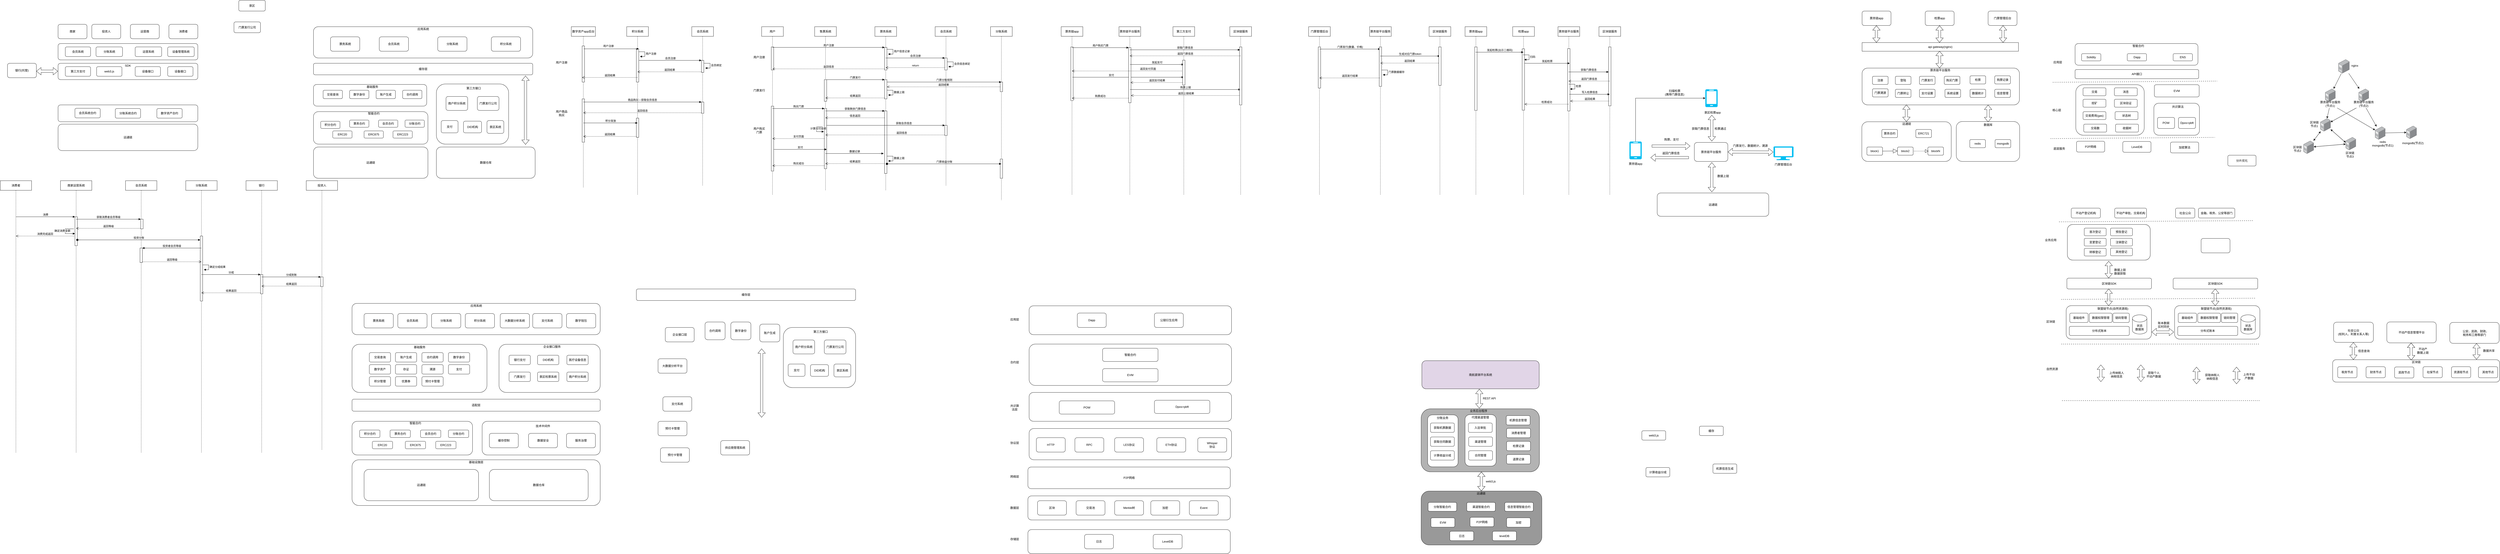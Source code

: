 <mxfile version="13.8.2" type="github">
  <diagram id="gWS3yvvaSbKcGtaQ78_x" name="Page-1">
    <mxGraphModel dx="1022" dy="404" grid="0" gridSize="10" guides="1" tooltips="1" connect="1" arrows="1" fold="1" page="1" pageScale="1" pageWidth="850" pageHeight="1100" math="0" shadow="0">
      <root>
        <mxCell id="0" />
        <mxCell id="1" parent="0" />
        <mxCell id="HrBJv-KyF8DuoJu8Pti4-97" value="" style="rounded=1;whiteSpace=wrap;html=1;" parent="1" vertex="1">
          <mxGeometry x="1510" y="1930" width="1030" height="190" as="geometry" />
        </mxCell>
        <mxCell id="CiEnmBUkbcF6pbJvg2K4-7" value="" style="rounded=1;whiteSpace=wrap;html=1;" parent="1" vertex="1">
          <mxGeometry x="290" y="200" width="580" height="68" as="geometry" />
        </mxCell>
        <mxCell id="BprDNQqrNholPSNLy6IK-1" value="银行(托管)" style="rounded=1;whiteSpace=wrap;html=1;" parent="1" vertex="1">
          <mxGeometry x="80" y="282" width="120" height="60" as="geometry" />
        </mxCell>
        <mxCell id="CiEnmBUkbcF6pbJvg2K4-1" value="投资人" style="rounded=1;whiteSpace=wrap;html=1;" parent="1" vertex="1">
          <mxGeometry x="430" y="120" width="120" height="60" as="geometry" />
        </mxCell>
        <mxCell id="CiEnmBUkbcF6pbJvg2K4-2" value="商家" style="rounded=1;whiteSpace=wrap;html=1;" parent="1" vertex="1">
          <mxGeometry x="290" y="120" width="120" height="60" as="geometry" />
        </mxCell>
        <mxCell id="CiEnmBUkbcF6pbJvg2K4-3" value="会员系统" style="rounded=1;whiteSpace=wrap;html=1;" parent="1" vertex="1">
          <mxGeometry x="320" y="214" width="105" height="40" as="geometry" />
        </mxCell>
        <mxCell id="CiEnmBUkbcF6pbJvg2K4-4" value="消费者" style="rounded=1;whiteSpace=wrap;html=1;" parent="1" vertex="1">
          <mxGeometry x="750" y="120" width="120" height="60" as="geometry" />
        </mxCell>
        <mxCell id="CiEnmBUkbcF6pbJvg2K4-5" value="分账系统" style="rounded=1;whiteSpace=wrap;html=1;" parent="1" vertex="1">
          <mxGeometry x="447.5" y="214" width="110" height="40" as="geometry" />
        </mxCell>
        <mxCell id="CiEnmBUkbcF6pbJvg2K4-8" value="" style="rounded=1;whiteSpace=wrap;html=1;" parent="1" vertex="1">
          <mxGeometry x="290" y="455" width="580" height="70" as="geometry" />
        </mxCell>
        <mxCell id="CiEnmBUkbcF6pbJvg2K4-9" value="会员系统合约" style="rounded=1;whiteSpace=wrap;html=1;" parent="1" vertex="1">
          <mxGeometry x="360" y="469" width="105" height="40" as="geometry" />
        </mxCell>
        <mxCell id="CiEnmBUkbcF6pbJvg2K4-10" value="分账系统合约" style="rounded=1;whiteSpace=wrap;html=1;" parent="1" vertex="1">
          <mxGeometry x="527.5" y="470" width="105" height="40" as="geometry" />
        </mxCell>
        <mxCell id="CiEnmBUkbcF6pbJvg2K4-11" value="" style="rounded=1;whiteSpace=wrap;html=1;" parent="1" vertex="1">
          <mxGeometry x="290" y="535" width="580" height="110" as="geometry" />
        </mxCell>
        <mxCell id="CiEnmBUkbcF6pbJvg2K4-12" value="运通链" style="text;html=1;strokeColor=none;fillColor=none;align=center;verticalAlign=middle;whiteSpace=wrap;rounded=0;" parent="1" vertex="1">
          <mxGeometry x="550" y="580" width="60" height="20" as="geometry" />
        </mxCell>
        <mxCell id="CiEnmBUkbcF6pbJvg2K4-13" value="数字资产合约" style="rounded=1;whiteSpace=wrap;html=1;" parent="1" vertex="1">
          <mxGeometry x="700" y="470" width="105" height="40" as="geometry" />
        </mxCell>
        <mxCell id="CiEnmBUkbcF6pbJvg2K4-14" value="" style="rounded=1;whiteSpace=wrap;html=1;" parent="1" vertex="1">
          <mxGeometry x="290" y="282" width="580" height="68" as="geometry" />
        </mxCell>
        <mxCell id="CiEnmBUkbcF6pbJvg2K4-15" value="SDK" style="text;html=1;strokeColor=none;fillColor=none;align=center;verticalAlign=middle;whiteSpace=wrap;rounded=0;" parent="1" vertex="1">
          <mxGeometry x="560" y="282" width="40" height="20" as="geometry" />
        </mxCell>
        <mxCell id="CiEnmBUkbcF6pbJvg2K4-16" value="第三方支付" style="rounded=1;whiteSpace=wrap;html=1;" parent="1" vertex="1">
          <mxGeometry x="320" y="296" width="105" height="40" as="geometry" />
        </mxCell>
        <mxCell id="CiEnmBUkbcF6pbJvg2K4-17" value="" style="shape=flexArrow;endArrow=classic;startArrow=classic;html=1;entryX=0;entryY=1;entryDx=0;entryDy=0;" parent="1" edge="1">
          <mxGeometry width="50" height="50" relative="1" as="geometry">
            <mxPoint x="200" y="315" as="sourcePoint" />
            <mxPoint x="289" y="315" as="targetPoint" />
          </mxGeometry>
        </mxCell>
        <mxCell id="CiEnmBUkbcF6pbJvg2K4-18" value="运营系统" style="rounded=1;whiteSpace=wrap;html=1;" parent="1" vertex="1">
          <mxGeometry x="610" y="214" width="110" height="40" as="geometry" />
        </mxCell>
        <mxCell id="CiEnmBUkbcF6pbJvg2K4-19" value="web3.js" style="rounded=1;whiteSpace=wrap;html=1;" parent="1" vertex="1">
          <mxGeometry x="450" y="296" width="105" height="40" as="geometry" />
        </mxCell>
        <mxCell id="CiEnmBUkbcF6pbJvg2K4-20" value="设备接口" style="rounded=1;whiteSpace=wrap;html=1;" parent="1" vertex="1">
          <mxGeometry x="610" y="296" width="105" height="40" as="geometry" />
        </mxCell>
        <mxCell id="CiEnmBUkbcF6pbJvg2K4-22" value="设备管理系统" style="rounded=1;whiteSpace=wrap;html=1;" parent="1" vertex="1">
          <mxGeometry x="745" y="214" width="110" height="40" as="geometry" />
        </mxCell>
        <mxCell id="CiEnmBUkbcF6pbJvg2K4-23" value="设备接口" style="rounded=1;whiteSpace=wrap;html=1;" parent="1" vertex="1">
          <mxGeometry x="745" y="296" width="105" height="40" as="geometry" />
        </mxCell>
        <mxCell id="Jug6mpUY5xSc7tQ5enJy-5" value="景区" style="rounded=1;whiteSpace=wrap;html=1;" parent="1" vertex="1">
          <mxGeometry x="1040" y="20" width="110" height="45" as="geometry" />
        </mxCell>
        <mxCell id="Jug6mpUY5xSc7tQ5enJy-7" value="缓存层" style="rounded=1;whiteSpace=wrap;html=1;" parent="1" vertex="1">
          <mxGeometry x="1350" y="282" width="910" height="48" as="geometry" />
        </mxCell>
        <mxCell id="Jug6mpUY5xSc7tQ5enJy-9" value="数据仓库" style="rounded=1;whiteSpace=wrap;html=1;" parent="1" vertex="1">
          <mxGeometry x="1860" y="630" width="410" height="130" as="geometry" />
        </mxCell>
        <mxCell id="Jug6mpUY5xSc7tQ5enJy-14" value="运通链" style="rounded=1;whiteSpace=wrap;html=1;" parent="1" vertex="1">
          <mxGeometry x="1350" y="630" width="475" height="130" as="geometry" />
        </mxCell>
        <mxCell id="Jug6mpUY5xSc7tQ5enJy-42" value="" style="group" parent="1" vertex="1" connectable="0">
          <mxGeometry x="1350" y="483" width="475" height="135" as="geometry" />
        </mxCell>
        <mxCell id="Jug6mpUY5xSc7tQ5enJy-10" value="" style="rounded=1;whiteSpace=wrap;html=1;" parent="Jug6mpUY5xSc7tQ5enJy-42" vertex="1">
          <mxGeometry width="475" height="135" as="geometry" />
        </mxCell>
        <mxCell id="Jug6mpUY5xSc7tQ5enJy-28" value="积分合约" style="rounded=1;whiteSpace=wrap;html=1;" parent="Jug6mpUY5xSc7tQ5enJy-42" vertex="1">
          <mxGeometry x="30" y="40" width="80" height="30" as="geometry" />
        </mxCell>
        <mxCell id="Jug6mpUY5xSc7tQ5enJy-33" value="票务合约" style="rounded=1;whiteSpace=wrap;html=1;" parent="Jug6mpUY5xSc7tQ5enJy-42" vertex="1">
          <mxGeometry x="150" y="35" width="80" height="30" as="geometry" />
        </mxCell>
        <mxCell id="Jug6mpUY5xSc7tQ5enJy-34" value="会员合约" style="rounded=1;whiteSpace=wrap;html=1;" parent="Jug6mpUY5xSc7tQ5enJy-42" vertex="1">
          <mxGeometry x="270" y="35" width="80" height="30" as="geometry" />
        </mxCell>
        <mxCell id="Jug6mpUY5xSc7tQ5enJy-35" value="分账合约" style="rounded=1;whiteSpace=wrap;html=1;" parent="Jug6mpUY5xSc7tQ5enJy-42" vertex="1">
          <mxGeometry x="380" y="35" width="80" height="30" as="geometry" />
        </mxCell>
        <mxCell id="Jug6mpUY5xSc7tQ5enJy-37" value="ERC20" style="rounded=1;whiteSpace=wrap;html=1;" parent="Jug6mpUY5xSc7tQ5enJy-42" vertex="1">
          <mxGeometry x="80" y="80" width="80" height="30" as="geometry" />
        </mxCell>
        <mxCell id="Jug6mpUY5xSc7tQ5enJy-38" value="ERC875" style="rounded=1;whiteSpace=wrap;html=1;" parent="Jug6mpUY5xSc7tQ5enJy-42" vertex="1">
          <mxGeometry x="210" y="80" width="80" height="30" as="geometry" />
        </mxCell>
        <mxCell id="Jug6mpUY5xSc7tQ5enJy-39" value="ERC223" style="rounded=1;whiteSpace=wrap;html=1;" parent="Jug6mpUY5xSc7tQ5enJy-42" vertex="1">
          <mxGeometry x="330" y="80" width="80" height="30" as="geometry" />
        </mxCell>
        <mxCell id="Jug6mpUY5xSc7tQ5enJy-40" value="智能合约" style="text;html=1;strokeColor=none;fillColor=none;align=center;verticalAlign=middle;whiteSpace=wrap;rounded=0;" parent="Jug6mpUY5xSc7tQ5enJy-42" vertex="1">
          <mxGeometry x="218.75" width="62.5" height="15" as="geometry" />
        </mxCell>
        <mxCell id="Jug6mpUY5xSc7tQ5enJy-47" value="门票发行公司" style="rounded=1;whiteSpace=wrap;html=1;" parent="1" vertex="1">
          <mxGeometry x="1020" y="110" width="110" height="45" as="geometry" />
        </mxCell>
        <mxCell id="Jug6mpUY5xSc7tQ5enJy-58" value="" style="group" parent="1" vertex="1" connectable="0">
          <mxGeometry x="1350" y="370" width="470" height="90" as="geometry" />
        </mxCell>
        <mxCell id="Jug6mpUY5xSc7tQ5enJy-32" value="" style="rounded=1;whiteSpace=wrap;html=1;" parent="Jug6mpUY5xSc7tQ5enJy-58" vertex="1">
          <mxGeometry width="470" height="90" as="geometry" />
        </mxCell>
        <mxCell id="Jug6mpUY5xSc7tQ5enJy-24" value="交易查询" style="rounded=1;whiteSpace=wrap;html=1;" parent="Jug6mpUY5xSc7tQ5enJy-58" vertex="1">
          <mxGeometry x="40" y="24" width="80" height="35" as="geometry" />
        </mxCell>
        <mxCell id="Jug6mpUY5xSc7tQ5enJy-26" value="账户生成" style="rounded=1;whiteSpace=wrap;html=1;" parent="Jug6mpUY5xSc7tQ5enJy-58" vertex="1">
          <mxGeometry x="260" y="24" width="80" height="35" as="geometry" />
        </mxCell>
        <mxCell id="Jug6mpUY5xSc7tQ5enJy-27" value="合约调用" style="rounded=1;whiteSpace=wrap;html=1;" parent="Jug6mpUY5xSc7tQ5enJy-58" vertex="1">
          <mxGeometry x="370" y="24" width="80" height="35" as="geometry" />
        </mxCell>
        <mxCell id="Jug6mpUY5xSc7tQ5enJy-45" value="数字身份" style="rounded=1;whiteSpace=wrap;html=1;" parent="Jug6mpUY5xSc7tQ5enJy-58" vertex="1">
          <mxGeometry x="150" y="24" width="80" height="35" as="geometry" />
        </mxCell>
        <mxCell id="Jug6mpUY5xSc7tQ5enJy-51" value="基础服务" style="text;html=1;strokeColor=none;fillColor=none;align=center;verticalAlign=middle;whiteSpace=wrap;rounded=0;" parent="Jug6mpUY5xSc7tQ5enJy-58" vertex="1">
          <mxGeometry x="219" width="51" height="20" as="geometry" />
        </mxCell>
        <mxCell id="Jug6mpUY5xSc7tQ5enJy-63" value="" style="group" parent="1" vertex="1" connectable="0">
          <mxGeometry x="1350" y="130" width="910" height="130" as="geometry" />
        </mxCell>
        <mxCell id="Jug6mpUY5xSc7tQ5enJy-60" value="" style="rounded=1;whiteSpace=wrap;html=1;" parent="Jug6mpUY5xSc7tQ5enJy-63" vertex="1">
          <mxGeometry width="910" height="130" as="geometry" />
        </mxCell>
        <mxCell id="Jug6mpUY5xSc7tQ5enJy-2" value="分账系统" style="rounded=1;whiteSpace=wrap;html=1;" parent="Jug6mpUY5xSc7tQ5enJy-63" vertex="1">
          <mxGeometry x="515.667" y="42" width="121.333" height="60" as="geometry" />
        </mxCell>
        <mxCell id="Jug6mpUY5xSc7tQ5enJy-15" value="会员系统" style="rounded=1;whiteSpace=wrap;html=1;" parent="Jug6mpUY5xSc7tQ5enJy-63" vertex="1">
          <mxGeometry x="273" y="42" width="121.333" height="60" as="geometry" />
        </mxCell>
        <mxCell id="Jug6mpUY5xSc7tQ5enJy-16" value="&lt;meta charset=&quot;utf-8&quot;&gt;&lt;span style=&quot;color: rgb(0, 0, 0); font-family: helvetica; font-size: 12px; font-style: normal; font-weight: 400; letter-spacing: normal; text-align: center; text-indent: 0px; text-transform: none; word-spacing: 0px; background-color: rgb(248, 249, 250); display: inline; float: none;&quot;&gt;票务系统&lt;/span&gt;" style="rounded=1;whiteSpace=wrap;html=1;" parent="Jug6mpUY5xSc7tQ5enJy-63" vertex="1">
          <mxGeometry x="70.778" y="42" width="121.333" height="60" as="geometry" />
        </mxCell>
        <mxCell id="Jug6mpUY5xSc7tQ5enJy-17" value="积分系统" style="rounded=1;whiteSpace=wrap;html=1;" parent="Jug6mpUY5xSc7tQ5enJy-63" vertex="1">
          <mxGeometry x="738.111" y="42" width="121.333" height="60" as="geometry" />
        </mxCell>
        <mxCell id="Jug6mpUY5xSc7tQ5enJy-61" value="应用系统" style="text;html=1;strokeColor=none;fillColor=none;align=center;verticalAlign=middle;whiteSpace=wrap;rounded=0;" parent="Jug6mpUY5xSc7tQ5enJy-63" vertex="1">
          <mxGeometry x="424.667" width="60.667" height="20" as="geometry" />
        </mxCell>
        <mxCell id="Jug6mpUY5xSc7tQ5enJy-59" value="" style="group" parent="1" vertex="1" connectable="0">
          <mxGeometry x="1860" y="358" width="310" height="260" as="geometry" />
        </mxCell>
        <mxCell id="Jug6mpUY5xSc7tQ5enJy-50" value="" style="rounded=1;whiteSpace=wrap;html=1;" parent="Jug6mpUY5xSc7tQ5enJy-59" vertex="1">
          <mxGeometry y="10" width="300" height="250" as="geometry" />
        </mxCell>
        <mxCell id="Jug6mpUY5xSc7tQ5enJy-52" value="支付" style="rounded=1;whiteSpace=wrap;html=1;" parent="Jug6mpUY5xSc7tQ5enJy-59" vertex="1">
          <mxGeometry x="20" y="162" width="70" height="51.18" as="geometry" />
        </mxCell>
        <mxCell id="Jug6mpUY5xSc7tQ5enJy-53" value="第三方接口" style="text;html=1;strokeColor=none;fillColor=none;align=center;verticalAlign=middle;whiteSpace=wrap;rounded=0;" parent="Jug6mpUY5xSc7tQ5enJy-59" vertex="1">
          <mxGeometry x="116.19" y="22" width="77.63" height="11.777" as="geometry" />
        </mxCell>
        <mxCell id="Jug6mpUY5xSc7tQ5enJy-54" value="DID机构" style="rounded=1;whiteSpace=wrap;html=1;" parent="Jug6mpUY5xSc7tQ5enJy-59" vertex="1">
          <mxGeometry x="112.5" y="164.55" width="75" height="48.63" as="geometry" />
        </mxCell>
        <mxCell id="Jug6mpUY5xSc7tQ5enJy-56" value="景区系统" style="rounded=1;whiteSpace=wrap;html=1;" parent="Jug6mpUY5xSc7tQ5enJy-59" vertex="1">
          <mxGeometry x="210" y="162" width="70" height="53.41" as="geometry" />
        </mxCell>
        <mxCell id="Jug6mpUY5xSc7tQ5enJy-57" value="商户积分系统" style="rounded=1;whiteSpace=wrap;html=1;" parent="Jug6mpUY5xSc7tQ5enJy-59" vertex="1">
          <mxGeometry x="40" y="62" width="90" height="58" as="geometry" />
        </mxCell>
        <mxCell id="Jug6mpUY5xSc7tQ5enJy-55" value="门票发行公司" style="rounded=1;whiteSpace=wrap;html=1;" parent="Jug6mpUY5xSc7tQ5enJy-59" vertex="1">
          <mxGeometry x="170" y="62" width="90" height="58" as="geometry" />
        </mxCell>
        <mxCell id="Jug6mpUY5xSc7tQ5enJy-73" value="" style="shape=flexArrow;endArrow=classic;startArrow=classic;html=1;" parent="1" edge="1">
          <mxGeometry width="50" height="50" relative="1" as="geometry">
            <mxPoint x="2230" y="620" as="sourcePoint" />
            <mxPoint x="2230" y="334" as="targetPoint" />
          </mxGeometry>
        </mxCell>
        <mxCell id="pLI54Sb4RbXRS2hWNbkI-1" value="积分系统" style="shape=umlLifeline;perimeter=lifelinePerimeter;whiteSpace=wrap;html=1;container=1;collapsible=0;recursiveResize=0;outlineConnect=0;" parent="1" vertex="1">
          <mxGeometry x="2650" y="130" width="90" height="700" as="geometry" />
        </mxCell>
        <mxCell id="pLI54Sb4RbXRS2hWNbkI-11" value="" style="html=1;points=[];perimeter=orthogonalPerimeter;" parent="pLI54Sb4RbXRS2hWNbkI-1" vertex="1">
          <mxGeometry x="40" y="92" width="10" height="138" as="geometry" />
        </mxCell>
        <mxCell id="pLI54Sb4RbXRS2hWNbkI-30" value="" style="html=1;points=[];perimeter=orthogonalPerimeter;" parent="pLI54Sb4RbXRS2hWNbkI-1" vertex="1">
          <mxGeometry x="40" y="380" width="10" height="80" as="geometry" />
        </mxCell>
        <mxCell id="pLI54Sb4RbXRS2hWNbkI-2" value="会员系统" style="shape=umlLifeline;perimeter=lifelinePerimeter;whiteSpace=wrap;html=1;container=1;collapsible=0;recursiveResize=0;outlineConnect=0;" parent="1" vertex="1">
          <mxGeometry x="2920" y="130" width="90" height="660" as="geometry" />
        </mxCell>
        <mxCell id="pLI54Sb4RbXRS2hWNbkI-17" value="" style="html=1;points=[];perimeter=orthogonalPerimeter;" parent="pLI54Sb4RbXRS2hWNbkI-2" vertex="1">
          <mxGeometry x="40" y="140" width="10" height="50" as="geometry" />
        </mxCell>
        <mxCell id="pLI54Sb4RbXRS2hWNbkI-38" value="" style="html=1;points=[];perimeter=orthogonalPerimeter;" parent="pLI54Sb4RbXRS2hWNbkI-2" vertex="1">
          <mxGeometry x="40" y="313" width="10" height="47" as="geometry" />
        </mxCell>
        <mxCell id="pLI54Sb4RbXRS2hWNbkI-3" value="分账系统" style="shape=umlLifeline;perimeter=lifelinePerimeter;whiteSpace=wrap;html=1;container=1;collapsible=0;recursiveResize=0;outlineConnect=0;" parent="1" vertex="1">
          <mxGeometry x="4160" y="130" width="90" height="720" as="geometry" />
        </mxCell>
        <mxCell id="pLI54Sb4RbXRS2hWNbkI-93" value="" style="html=1;points=[];perimeter=orthogonalPerimeter;" parent="pLI54Sb4RbXRS2hWNbkI-3" vertex="1">
          <mxGeometry x="40" y="550" width="10" height="80" as="geometry" />
        </mxCell>
        <mxCell id="pLI54Sb4RbXRS2hWNbkI-95" value="" style="html=1;points=[];perimeter=orthogonalPerimeter;" parent="pLI54Sb4RbXRS2hWNbkI-3" vertex="1">
          <mxGeometry x="40" y="230" width="10" height="40" as="geometry" />
        </mxCell>
        <mxCell id="pLI54Sb4RbXRS2hWNbkI-4" value="票务系统" style="shape=umlLifeline;perimeter=lifelinePerimeter;whiteSpace=wrap;html=1;container=1;collapsible=0;recursiveResize=0;outlineConnect=0;" parent="1" vertex="1">
          <mxGeometry x="3680" y="130" width="90" height="680" as="geometry" />
        </mxCell>
        <mxCell id="pLI54Sb4RbXRS2hWNbkI-48" value="" style="html=1;points=[];perimeter=orthogonalPerimeter;" parent="pLI54Sb4RbXRS2hWNbkI-4" vertex="1">
          <mxGeometry x="40" y="220" width="10" height="80" as="geometry" />
        </mxCell>
        <mxCell id="pLI54Sb4RbXRS2hWNbkI-52" value="" style="html=1;points=[];perimeter=orthogonalPerimeter;" parent="pLI54Sb4RbXRS2hWNbkI-4" vertex="1">
          <mxGeometry x="40" y="86" width="10" height="94" as="geometry" />
        </mxCell>
        <mxCell id="pLI54Sb4RbXRS2hWNbkI-74" value="" style="html=1;points=[];perimeter=orthogonalPerimeter;" parent="pLI54Sb4RbXRS2hWNbkI-4" vertex="1">
          <mxGeometry x="40" y="350" width="10" height="260" as="geometry" />
        </mxCell>
        <mxCell id="pLI54Sb4RbXRS2hWNbkI-94" value="门票收益分账" style="html=1;verticalAlign=bottom;startArrow=oval;startFill=1;endArrow=block;startSize=8;" parent="pLI54Sb4RbXRS2hWNbkI-4" target="pLI54Sb4RbXRS2hWNbkI-3" edge="1">
          <mxGeometry width="60" relative="1" as="geometry">
            <mxPoint x="50" y="570" as="sourcePoint" />
            <mxPoint x="110" y="570" as="targetPoint" />
          </mxGeometry>
        </mxCell>
        <mxCell id="pLI54Sb4RbXRS2hWNbkI-96" value="门票分账规则" style="html=1;verticalAlign=bottom;endArrow=block;" parent="pLI54Sb4RbXRS2hWNbkI-4" target="pLI54Sb4RbXRS2hWNbkI-3" edge="1">
          <mxGeometry width="80" relative="1" as="geometry">
            <mxPoint x="50" y="230" as="sourcePoint" />
            <mxPoint x="130" y="230" as="targetPoint" />
          </mxGeometry>
        </mxCell>
        <mxCell id="pLI54Sb4RbXRS2hWNbkI-97" value="返回结果" style="html=1;verticalAlign=bottom;endArrow=open;dashed=1;endSize=8;" parent="pLI54Sb4RbXRS2hWNbkI-4" source="pLI54Sb4RbXRS2hWNbkI-95" edge="1">
          <mxGeometry relative="1" as="geometry">
            <mxPoint x="130" y="250" as="sourcePoint" />
            <mxPoint x="50" y="250" as="targetPoint" />
          </mxGeometry>
        </mxCell>
        <mxCell id="pLI54Sb4RbXRS2hWNbkI-6" value="数字资产app后台" style="shape=umlLifeline;perimeter=lifelinePerimeter;whiteSpace=wrap;html=1;container=1;collapsible=0;recursiveResize=0;outlineConnect=0;" parent="1" vertex="1">
          <mxGeometry x="2420" y="130" width="100" height="670" as="geometry" />
        </mxCell>
        <mxCell id="pLI54Sb4RbXRS2hWNbkI-14" value="" style="html=1;points=[];perimeter=orthogonalPerimeter;" parent="pLI54Sb4RbXRS2hWNbkI-6" vertex="1">
          <mxGeometry x="45" y="80" width="10" height="150" as="geometry" />
        </mxCell>
        <mxCell id="pLI54Sb4RbXRS2hWNbkI-33" value="" style="html=1;points=[];perimeter=orthogonalPerimeter;" parent="pLI54Sb4RbXRS2hWNbkI-6" vertex="1">
          <mxGeometry x="45" y="300" width="10" height="180" as="geometry" />
        </mxCell>
        <mxCell id="pLI54Sb4RbXRS2hWNbkI-12" value="" style="html=1;verticalAlign=bottom;endArrow=block;entryX=1;entryY=0;" parent="1" target="pLI54Sb4RbXRS2hWNbkI-11" edge="1">
          <mxGeometry relative="1" as="geometry">
            <mxPoint x="2472" y="222" as="sourcePoint" />
          </mxGeometry>
        </mxCell>
        <mxCell id="pLI54Sb4RbXRS2hWNbkI-23" value="用户注册" style="edgeLabel;html=1;align=center;verticalAlign=middle;resizable=0;points=[];" parent="pLI54Sb4RbXRS2hWNbkI-12" vertex="1" connectable="0">
          <mxGeometry x="-0.132" y="2" relative="1" as="geometry">
            <mxPoint x="3" y="-10" as="offset" />
          </mxGeometry>
        </mxCell>
        <mxCell id="pLI54Sb4RbXRS2hWNbkI-13" value="返回结果" style="html=1;verticalAlign=bottom;endArrow=open;dashed=1;endSize=8;" parent="1" edge="1">
          <mxGeometry relative="1" as="geometry">
            <mxPoint x="2464.5" y="341" as="targetPoint" />
            <mxPoint x="2694.5" y="341" as="sourcePoint" />
            <Array as="points">
              <mxPoint x="2600" y="341" />
            </Array>
          </mxGeometry>
        </mxCell>
        <mxCell id="pLI54Sb4RbXRS2hWNbkI-18" value="会员注册" style="html=1;verticalAlign=bottom;endArrow=block;entryX=0;entryY=0;" parent="1" target="pLI54Sb4RbXRS2hWNbkI-17" edge="1">
          <mxGeometry relative="1" as="geometry">
            <mxPoint x="2701" y="270" as="sourcePoint" />
          </mxGeometry>
        </mxCell>
        <mxCell id="pLI54Sb4RbXRS2hWNbkI-19" value="返回结果" style="html=1;verticalAlign=bottom;endArrow=open;dashed=1;endSize=8;exitX=0;exitY=0.95;" parent="1" source="pLI54Sb4RbXRS2hWNbkI-17" target="pLI54Sb4RbXRS2hWNbkI-1" edge="1">
          <mxGeometry relative="1" as="geometry">
            <mxPoint x="2890" y="316" as="targetPoint" />
          </mxGeometry>
        </mxCell>
        <mxCell id="pLI54Sb4RbXRS2hWNbkI-26" value="用户注册" style="edgeStyle=orthogonalEdgeStyle;html=1;align=left;spacingLeft=2;endArrow=block;rounded=0;entryX=1;entryY=0;" parent="1" edge="1">
          <mxGeometry relative="1" as="geometry">
            <mxPoint x="2700" y="234" as="sourcePoint" />
            <Array as="points">
              <mxPoint x="2725" y="234" />
            </Array>
            <mxPoint x="2705" y="254" as="targetPoint" />
          </mxGeometry>
        </mxCell>
        <mxCell id="pLI54Sb4RbXRS2hWNbkI-29" value="会员绑定" style="edgeStyle=orthogonalEdgeStyle;html=1;align=left;spacingLeft=2;endArrow=block;rounded=0;entryX=1;entryY=0;" parent="1" edge="1">
          <mxGeometry relative="1" as="geometry">
            <mxPoint x="2971" y="282" as="sourcePoint" />
            <Array as="points">
              <mxPoint x="2996" y="282" />
            </Array>
            <mxPoint x="2976" y="302" as="targetPoint" />
          </mxGeometry>
        </mxCell>
        <mxCell id="pLI54Sb4RbXRS2hWNbkI-31" value="积分发放" style="html=1;verticalAlign=bottom;endArrow=block;entryX=0.5;entryY=0.25;entryDx=0;entryDy=0;entryPerimeter=0;" parent="1" source="pLI54Sb4RbXRS2hWNbkI-6" target="pLI54Sb4RbXRS2hWNbkI-30" edge="1">
          <mxGeometry relative="1" as="geometry">
            <mxPoint x="2550" y="425" as="sourcePoint" />
          </mxGeometry>
        </mxCell>
        <mxCell id="pLI54Sb4RbXRS2hWNbkI-39" value="商品购买---获取会员信息" style="html=1;verticalAlign=bottom;endArrow=block;entryX=0;entryY=0;" parent="1" source="pLI54Sb4RbXRS2hWNbkI-6" target="pLI54Sb4RbXRS2hWNbkI-38" edge="1">
          <mxGeometry relative="1" as="geometry">
            <mxPoint x="2890" y="443" as="sourcePoint" />
          </mxGeometry>
        </mxCell>
        <mxCell id="pLI54Sb4RbXRS2hWNbkI-32" value="返回结果" style="html=1;verticalAlign=bottom;endArrow=open;dashed=1;endSize=8;exitX=0;exitY=0.95;" parent="1" source="pLI54Sb4RbXRS2hWNbkI-30" target="pLI54Sb4RbXRS2hWNbkI-6" edge="1">
          <mxGeometry relative="1" as="geometry">
            <mxPoint x="2530" y="566" as="targetPoint" />
          </mxGeometry>
        </mxCell>
        <mxCell id="pLI54Sb4RbXRS2hWNbkI-40" value="返回信息" style="html=1;verticalAlign=bottom;endArrow=open;dashed=1;endSize=8;exitX=0;exitY=0.95;" parent="1" source="pLI54Sb4RbXRS2hWNbkI-38" target="pLI54Sb4RbXRS2hWNbkI-6" edge="1">
          <mxGeometry relative="1" as="geometry">
            <mxPoint x="2890" y="519" as="targetPoint" />
          </mxGeometry>
        </mxCell>
        <mxCell id="pLI54Sb4RbXRS2hWNbkI-44" value="会员系统" style="shape=umlLifeline;perimeter=lifelinePerimeter;whiteSpace=wrap;html=1;container=1;collapsible=0;recursiveResize=0;outlineConnect=0;" parent="1" vertex="1">
          <mxGeometry x="3930" y="130" width="90" height="660" as="geometry" />
        </mxCell>
        <mxCell id="pLI54Sb4RbXRS2hWNbkI-57" value="" style="html=1;points=[];perimeter=orthogonalPerimeter;" parent="pLI54Sb4RbXRS2hWNbkI-44" vertex="1">
          <mxGeometry x="40" y="130" width="10" height="50" as="geometry" />
        </mxCell>
        <mxCell id="pLI54Sb4RbXRS2hWNbkI-84" value="" style="html=1;points=[];perimeter=orthogonalPerimeter;" parent="pLI54Sb4RbXRS2hWNbkI-44" vertex="1">
          <mxGeometry x="40" y="410" width="10" height="42" as="geometry" />
        </mxCell>
        <mxCell id="pLI54Sb4RbXRS2hWNbkI-47" value="售票系统" style="shape=umlLifeline;perimeter=lifelinePerimeter;whiteSpace=wrap;html=1;container=1;collapsible=0;recursiveResize=0;outlineConnect=0;" parent="1" vertex="1">
          <mxGeometry x="3430" y="130" width="90" height="680" as="geometry" />
        </mxCell>
        <mxCell id="pLI54Sb4RbXRS2hWNbkI-67" value="" style="html=1;points=[];perimeter=orthogonalPerimeter;" parent="pLI54Sb4RbXRS2hWNbkI-47" vertex="1">
          <mxGeometry x="40" y="220" width="10" height="90" as="geometry" />
        </mxCell>
        <mxCell id="pLI54Sb4RbXRS2hWNbkI-68" value="" style="html=1;points=[];perimeter=orthogonalPerimeter;" parent="pLI54Sb4RbXRS2hWNbkI-47" vertex="1">
          <mxGeometry x="40" y="340" width="10" height="250" as="geometry" />
        </mxCell>
        <mxCell id="pLI54Sb4RbXRS2hWNbkI-49" value="门票发行" style="html=1;verticalAlign=bottom;endArrow=block;entryX=0;entryY=0;" parent="1" source="pLI54Sb4RbXRS2hWNbkI-47" target="pLI54Sb4RbXRS2hWNbkI-48" edge="1">
          <mxGeometry relative="1" as="geometry">
            <mxPoint x="3650" y="222" as="sourcePoint" />
          </mxGeometry>
        </mxCell>
        <mxCell id="pLI54Sb4RbXRS2hWNbkI-50" value="结果返回" style="html=1;verticalAlign=bottom;endArrow=open;dashed=1;endSize=8;exitX=0;exitY=0.95;" parent="1" source="pLI54Sb4RbXRS2hWNbkI-48" target="pLI54Sb4RbXRS2hWNbkI-47" edge="1">
          <mxGeometry relative="1" as="geometry">
            <mxPoint x="3650" y="298" as="targetPoint" />
          </mxGeometry>
        </mxCell>
        <mxCell id="pLI54Sb4RbXRS2hWNbkI-51" value="用户" style="shape=umlLifeline;perimeter=lifelinePerimeter;whiteSpace=wrap;html=1;container=1;collapsible=0;recursiveResize=0;outlineConnect=0;" parent="1" vertex="1">
          <mxGeometry x="3210" y="130" width="90" height="700" as="geometry" />
        </mxCell>
        <mxCell id="pLI54Sb4RbXRS2hWNbkI-71" value="" style="html=1;points=[];perimeter=orthogonalPerimeter;" parent="pLI54Sb4RbXRS2hWNbkI-51" vertex="1">
          <mxGeometry x="40" y="84" width="10" height="96" as="geometry" />
        </mxCell>
        <mxCell id="pLI54Sb4RbXRS2hWNbkI-90" value="支付" style="html=1;verticalAlign=bottom;endArrow=block;" parent="pLI54Sb4RbXRS2hWNbkI-51" edge="1">
          <mxGeometry width="80" relative="1" as="geometry">
            <mxPoint x="50" y="510" as="sourcePoint" />
            <mxPoint x="270" y="510" as="targetPoint" />
          </mxGeometry>
        </mxCell>
        <mxCell id="pLI54Sb4RbXRS2hWNbkI-92" value="" style="html=1;points=[];perimeter=orthogonalPerimeter;" parent="pLI54Sb4RbXRS2hWNbkI-51" vertex="1">
          <mxGeometry x="40" y="330" width="10" height="270" as="geometry" />
        </mxCell>
        <mxCell id="pLI54Sb4RbXRS2hWNbkI-53" value="用户注册" style="html=1;verticalAlign=bottom;endArrow=block;entryX=0;entryY=0;" parent="1" source="pLI54Sb4RbXRS2hWNbkI-51" target="pLI54Sb4RbXRS2hWNbkI-52" edge="1">
          <mxGeometry relative="1" as="geometry">
            <mxPoint x="3650" y="216" as="sourcePoint" />
          </mxGeometry>
        </mxCell>
        <mxCell id="pLI54Sb4RbXRS2hWNbkI-56" value="用户信息记录" style="edgeStyle=orthogonalEdgeStyle;html=1;align=left;spacingLeft=2;endArrow=block;rounded=0;entryX=1;entryY=0;" parent="1" edge="1">
          <mxGeometry relative="1" as="geometry">
            <mxPoint x="3730" y="224" as="sourcePoint" />
            <Array as="points">
              <mxPoint x="3755" y="224" />
            </Array>
            <mxPoint x="3735" y="244" as="targetPoint" />
          </mxGeometry>
        </mxCell>
        <mxCell id="pLI54Sb4RbXRS2hWNbkI-58" value="会员注册" style="html=1;verticalAlign=bottom;endArrow=block;entryX=0;entryY=0;" parent="1" source="pLI54Sb4RbXRS2hWNbkI-4" target="pLI54Sb4RbXRS2hWNbkI-57" edge="1">
          <mxGeometry relative="1" as="geometry">
            <mxPoint x="3900" y="260" as="sourcePoint" />
          </mxGeometry>
        </mxCell>
        <mxCell id="pLI54Sb4RbXRS2hWNbkI-61" value="会员信息绑定" style="edgeStyle=orthogonalEdgeStyle;html=1;align=left;spacingLeft=2;endArrow=block;rounded=0;entryX=1;entryY=0;" parent="1" edge="1">
          <mxGeometry relative="1" as="geometry">
            <mxPoint x="3980" y="276" as="sourcePoint" />
            <Array as="points">
              <mxPoint x="4005" y="276" />
            </Array>
            <mxPoint x="3985" y="296" as="targetPoint" />
          </mxGeometry>
        </mxCell>
        <mxCell id="pLI54Sb4RbXRS2hWNbkI-59" value="return" style="html=1;verticalAlign=bottom;endArrow=open;dashed=1;endSize=8;" parent="1" target="pLI54Sb4RbXRS2hWNbkI-4" edge="1">
          <mxGeometry relative="1" as="geometry">
            <mxPoint x="3900" y="336" as="targetPoint" />
            <mxPoint x="3971" y="300" as="sourcePoint" />
          </mxGeometry>
        </mxCell>
        <mxCell id="pLI54Sb4RbXRS2hWNbkI-54" value="返回信息" style="html=1;verticalAlign=bottom;endArrow=open;dashed=1;endSize=8;exitX=0;exitY=0.95;" parent="1" source="pLI54Sb4RbXRS2hWNbkI-52" target="pLI54Sb4RbXRS2hWNbkI-51" edge="1">
          <mxGeometry relative="1" as="geometry">
            <mxPoint x="3650" y="292" as="targetPoint" />
          </mxGeometry>
        </mxCell>
        <mxCell id="pLI54Sb4RbXRS2hWNbkI-69" value="购买门票" style="html=1;verticalAlign=bottom;endArrow=block;entryX=0;entryY=0;" parent="1" source="pLI54Sb4RbXRS2hWNbkI-51" target="pLI54Sb4RbXRS2hWNbkI-68" edge="1">
          <mxGeometry relative="1" as="geometry">
            <mxPoint x="3390" y="490" as="sourcePoint" />
          </mxGeometry>
        </mxCell>
        <mxCell id="pLI54Sb4RbXRS2hWNbkI-73" value="数据上链" style="edgeStyle=orthogonalEdgeStyle;html=1;align=left;spacingLeft=2;endArrow=block;rounded=0;entryX=1;entryY=0;" parent="1" edge="1">
          <mxGeometry relative="1" as="geometry">
            <mxPoint x="3730" y="394" as="sourcePoint" />
            <Array as="points">
              <mxPoint x="3755" y="394" />
            </Array>
            <mxPoint x="3735" y="414" as="targetPoint" />
          </mxGeometry>
        </mxCell>
        <mxCell id="pLI54Sb4RbXRS2hWNbkI-75" value="获取剩余门票信息" style="html=1;verticalAlign=bottom;endArrow=block;entryX=0;entryY=0;" parent="1" source="pLI54Sb4RbXRS2hWNbkI-47" target="pLI54Sb4RbXRS2hWNbkI-74" edge="1">
          <mxGeometry relative="1" as="geometry">
            <mxPoint x="3620" y="498" as="sourcePoint" />
          </mxGeometry>
        </mxCell>
        <mxCell id="pLI54Sb4RbXRS2hWNbkI-76" value="信息返回" style="html=1;verticalAlign=bottom;endArrow=open;dashed=1;endSize=8;exitX=-0.1;exitY=0.21;exitDx=0;exitDy=0;exitPerimeter=0;" parent="1" edge="1">
          <mxGeometry relative="1" as="geometry">
            <mxPoint x="3474.5" y="508.6" as="targetPoint" />
            <mxPoint x="3719" y="508.6" as="sourcePoint" />
          </mxGeometry>
        </mxCell>
        <mxCell id="pLI54Sb4RbXRS2hWNbkI-70" value="购买成功" style="html=1;verticalAlign=bottom;endArrow=open;dashed=1;endSize=8;exitX=0;exitY=0.95;" parent="1" source="pLI54Sb4RbXRS2hWNbkI-68" target="pLI54Sb4RbXRS2hWNbkI-51" edge="1">
          <mxGeometry relative="1" as="geometry">
            <mxPoint x="3400" y="569" as="targetPoint" />
          </mxGeometry>
        </mxCell>
        <mxCell id="pLI54Sb4RbXRS2hWNbkI-77" value="数据记录" style="html=1;verticalAlign=bottom;endArrow=block;entryX=-0.4;entryY=0.49;entryDx=0;entryDy=0;entryPerimeter=0;" parent="1" edge="1">
          <mxGeometry width="80" relative="1" as="geometry">
            <mxPoint x="3474.5" y="657" as="sourcePoint" />
            <mxPoint x="3716" y="657" as="targetPoint" />
          </mxGeometry>
        </mxCell>
        <mxCell id="pLI54Sb4RbXRS2hWNbkI-82" value="数据上链" style="edgeStyle=orthogonalEdgeStyle;html=1;align=left;spacingLeft=2;endArrow=block;rounded=0;entryX=1;entryY=0;" parent="1" edge="1">
          <mxGeometry relative="1" as="geometry">
            <mxPoint x="3730" y="668" as="sourcePoint" />
            <Array as="points">
              <mxPoint x="3755" y="668" />
            </Array>
            <mxPoint x="3735" y="688" as="targetPoint" />
          </mxGeometry>
        </mxCell>
        <mxCell id="pLI54Sb4RbXRS2hWNbkI-83" value="结果返回" style="html=1;verticalAlign=bottom;endArrow=open;dashed=1;endSize=8;" parent="1" edge="1">
          <mxGeometry relative="1" as="geometry">
            <mxPoint x="3720" y="699" as="sourcePoint" />
            <mxPoint x="3474.5" y="699" as="targetPoint" />
          </mxGeometry>
        </mxCell>
        <mxCell id="pLI54Sb4RbXRS2hWNbkI-86" value="返回信息" style="html=1;verticalAlign=bottom;endArrow=open;dashed=1;endSize=8;exitX=0;exitY=0.95;" parent="1" source="pLI54Sb4RbXRS2hWNbkI-84" target="pLI54Sb4RbXRS2hWNbkI-47" edge="1">
          <mxGeometry x="-0.274" relative="1" as="geometry">
            <mxPoint x="3890" y="538" as="targetPoint" />
            <mxPoint as="offset" />
          </mxGeometry>
        </mxCell>
        <mxCell id="pLI54Sb4RbXRS2hWNbkI-85" value="获取会员信息" style="html=1;verticalAlign=bottom;endArrow=block;entryX=0;entryY=0;" parent="1" target="pLI54Sb4RbXRS2hWNbkI-84" edge="1">
          <mxGeometry x="0.307" relative="1" as="geometry">
            <mxPoint x="3479" y="540" as="sourcePoint" />
            <mxPoint as="offset" />
          </mxGeometry>
        </mxCell>
        <mxCell id="pLI54Sb4RbXRS2hWNbkI-87" value="计算支付金额" style="edgeStyle=orthogonalEdgeStyle;html=1;align=left;spacingLeft=2;endArrow=block;rounded=0;entryX=1;entryY=0;" parent="1" edge="1">
          <mxGeometry x="-0.333" y="31" relative="1" as="geometry">
            <mxPoint x="3463" y="546" as="sourcePoint" />
            <Array as="points">
              <mxPoint x="3438" y="546" />
              <mxPoint x="3438" y="566" />
            </Array>
            <mxPoint x="3468" y="566" as="targetPoint" />
            <mxPoint x="-61" y="7" as="offset" />
          </mxGeometry>
        </mxCell>
        <mxCell id="pLI54Sb4RbXRS2hWNbkI-88" value="支付页面" style="html=1;verticalAlign=bottom;endArrow=open;dashed=1;endSize=8;" parent="1" source="pLI54Sb4RbXRS2hWNbkI-68" target="pLI54Sb4RbXRS2hWNbkI-51" edge="1">
          <mxGeometry relative="1" as="geometry">
            <mxPoint x="3460" y="590" as="sourcePoint" />
            <mxPoint x="3380" y="590" as="targetPoint" />
          </mxGeometry>
        </mxCell>
        <mxCell id="pLI54Sb4RbXRS2hWNbkI-99" value="用户注册" style="text;html=1;strokeColor=none;fillColor=none;align=center;verticalAlign=middle;whiteSpace=wrap;rounded=0;" parent="1" vertex="1">
          <mxGeometry x="2350" y="268" width="60" height="22" as="geometry" />
        </mxCell>
        <mxCell id="pLI54Sb4RbXRS2hWNbkI-100" value="用户商品购买" style="text;html=1;strokeColor=none;fillColor=none;align=center;verticalAlign=middle;whiteSpace=wrap;rounded=0;" parent="1" vertex="1">
          <mxGeometry x="2350" y="479" width="60" height="22" as="geometry" />
        </mxCell>
        <mxCell id="pLI54Sb4RbXRS2hWNbkI-101" value="用户注册" style="text;html=1;strokeColor=none;fillColor=none;align=center;verticalAlign=middle;whiteSpace=wrap;rounded=0;" parent="1" vertex="1">
          <mxGeometry x="3170" y="246" width="60" height="22" as="geometry" />
        </mxCell>
        <mxCell id="pLI54Sb4RbXRS2hWNbkI-102" value="用户购买门票" style="text;html=1;strokeColor=none;fillColor=none;align=center;verticalAlign=middle;whiteSpace=wrap;rounded=0;" parent="1" vertex="1">
          <mxGeometry x="3170" y="550" width="60" height="22" as="geometry" />
        </mxCell>
        <mxCell id="pLI54Sb4RbXRS2hWNbkI-103" value="门票发行" style="text;html=1;strokeColor=none;fillColor=none;align=center;verticalAlign=middle;whiteSpace=wrap;rounded=0;" parent="1" vertex="1">
          <mxGeometry x="3170" y="384" width="60" height="22" as="geometry" />
        </mxCell>
        <mxCell id="HrBJv-KyF8DuoJu8Pti4-1" value="运营商" style="rounded=1;whiteSpace=wrap;html=1;" parent="1" vertex="1">
          <mxGeometry x="590" y="120" width="120" height="60" as="geometry" />
        </mxCell>
        <mxCell id="HrBJv-KyF8DuoJu8Pti4-2" value="商家运营系统" style="shape=umlLifeline;perimeter=lifelinePerimeter;whiteSpace=wrap;html=1;container=1;collapsible=0;recursiveResize=0;outlineConnect=0;" parent="1" vertex="1">
          <mxGeometry x="300" y="770" width="130" height="1130" as="geometry" />
        </mxCell>
        <mxCell id="HrBJv-KyF8DuoJu8Pti4-10" value="" style="html=1;points=[];perimeter=orthogonalPerimeter;" parent="HrBJv-KyF8DuoJu8Pti4-2" vertex="1">
          <mxGeometry x="60" y="150" width="10" height="120" as="geometry" />
        </mxCell>
        <mxCell id="HrBJv-KyF8DuoJu8Pti4-23" value="确定消费金额" style="edgeStyle=orthogonalEdgeStyle;html=1;align=left;spacingLeft=2;endArrow=block;rounded=0;entryX=1;entryY=0;" parent="HrBJv-KyF8DuoJu8Pti4-2" edge="1">
          <mxGeometry x="-0.263" y="-28" relative="1" as="geometry">
            <mxPoint x="55" y="200" as="sourcePoint" />
            <Array as="points">
              <mxPoint x="20" y="200" />
              <mxPoint x="20" y="220" />
            </Array>
            <mxPoint x="60" y="220" as="targetPoint" />
            <mxPoint x="-21" y="8" as="offset" />
          </mxGeometry>
        </mxCell>
        <mxCell id="HrBJv-KyF8DuoJu8Pti4-4" value="消费者" style="shape=umlLifeline;perimeter=lifelinePerimeter;whiteSpace=wrap;html=1;container=1;collapsible=0;recursiveResize=0;outlineConnect=0;" parent="1" vertex="1">
          <mxGeometry x="50" y="770" width="130" height="1130" as="geometry" />
        </mxCell>
        <mxCell id="HrBJv-KyF8DuoJu8Pti4-6" value="会员系统" style="shape=umlLifeline;perimeter=lifelinePerimeter;whiteSpace=wrap;html=1;container=1;collapsible=0;recursiveResize=0;outlineConnect=0;" parent="1" vertex="1">
          <mxGeometry x="570" y="770" width="130" height="1130" as="geometry" />
        </mxCell>
        <mxCell id="HrBJv-KyF8DuoJu8Pti4-16" value="" style="html=1;points=[];perimeter=orthogonalPerimeter;" parent="HrBJv-KyF8DuoJu8Pti4-6" vertex="1">
          <mxGeometry x="60" y="280" width="10" height="60" as="geometry" />
        </mxCell>
        <mxCell id="HrBJv-KyF8DuoJu8Pti4-19" value="" style="html=1;points=[];perimeter=orthogonalPerimeter;" parent="HrBJv-KyF8DuoJu8Pti4-6" vertex="1">
          <mxGeometry x="63" y="160" width="10" height="40" as="geometry" />
        </mxCell>
        <mxCell id="HrBJv-KyF8DuoJu8Pti4-7" value="分账系统" style="shape=umlLifeline;perimeter=lifelinePerimeter;whiteSpace=wrap;html=1;container=1;collapsible=0;recursiveResize=0;outlineConnect=0;" parent="1" vertex="1">
          <mxGeometry x="820" y="770" width="130" height="1130" as="geometry" />
        </mxCell>
        <mxCell id="HrBJv-KyF8DuoJu8Pti4-13" value="" style="html=1;points=[];perimeter=orthogonalPerimeter;" parent="HrBJv-KyF8DuoJu8Pti4-7" vertex="1">
          <mxGeometry x="60" y="230" width="10" height="270" as="geometry" />
        </mxCell>
        <mxCell id="HrBJv-KyF8DuoJu8Pti4-26" value="确定分成结果" style="edgeStyle=orthogonalEdgeStyle;html=1;align=left;spacingLeft=2;endArrow=block;rounded=0;entryX=1;entryY=0;" parent="HrBJv-KyF8DuoJu8Pti4-7" edge="1">
          <mxGeometry relative="1" as="geometry">
            <mxPoint x="70" y="350" as="sourcePoint" />
            <Array as="points">
              <mxPoint x="95" y="350" />
            </Array>
            <mxPoint x="75" y="370" as="targetPoint" />
          </mxGeometry>
        </mxCell>
        <mxCell id="HrBJv-KyF8DuoJu8Pti4-8" value="银行" style="shape=umlLifeline;perimeter=lifelinePerimeter;whiteSpace=wrap;html=1;container=1;collapsible=0;recursiveResize=0;outlineConnect=0;" parent="1" vertex="1">
          <mxGeometry x="1070" y="770" width="130" height="1130" as="geometry" />
        </mxCell>
        <mxCell id="HrBJv-KyF8DuoJu8Pti4-27" value="" style="html=1;points=[];perimeter=orthogonalPerimeter;" parent="HrBJv-KyF8DuoJu8Pti4-8" vertex="1">
          <mxGeometry x="60" y="390" width="10" height="80" as="geometry" />
        </mxCell>
        <mxCell id="HrBJv-KyF8DuoJu8Pti4-9" value="投资人" style="shape=umlLifeline;perimeter=lifelinePerimeter;whiteSpace=wrap;html=1;container=1;collapsible=0;recursiveResize=0;outlineConnect=0;" parent="1" vertex="1">
          <mxGeometry x="1320" y="770" width="130" height="1120" as="geometry" />
        </mxCell>
        <mxCell id="HrBJv-KyF8DuoJu8Pti4-32" value="" style="html=1;points=[];perimeter=orthogonalPerimeter;" parent="HrBJv-KyF8DuoJu8Pti4-9" vertex="1">
          <mxGeometry x="60" y="400" width="10" height="40" as="geometry" />
        </mxCell>
        <mxCell id="HrBJv-KyF8DuoJu8Pti4-11" value="消费" style="html=1;verticalAlign=bottom;endArrow=block;entryX=0;entryY=0;" parent="1" source="HrBJv-KyF8DuoJu8Pti4-4" target="HrBJv-KyF8DuoJu8Pti4-10" edge="1">
          <mxGeometry relative="1" as="geometry">
            <mxPoint x="290" y="920" as="sourcePoint" />
          </mxGeometry>
        </mxCell>
        <mxCell id="HrBJv-KyF8DuoJu8Pti4-12" value="消费完成返回" style="html=1;verticalAlign=bottom;endArrow=open;dashed=1;endSize=8;exitX=-0.36;exitY=0.667;exitDx=0;exitDy=0;exitPerimeter=0;" parent="1" source="HrBJv-KyF8DuoJu8Pti4-10" target="HrBJv-KyF8DuoJu8Pti4-4" edge="1">
          <mxGeometry relative="1" as="geometry">
            <mxPoint x="290" y="996" as="targetPoint" />
            <mxPoint x="350" y="1034" as="sourcePoint" />
          </mxGeometry>
        </mxCell>
        <mxCell id="HrBJv-KyF8DuoJu8Pti4-14" value="投资分账" style="html=1;verticalAlign=bottom;startArrow=oval;endArrow=block;startSize=8;" parent="1" source="HrBJv-KyF8DuoJu8Pti4-10" edge="1">
          <mxGeometry relative="1" as="geometry">
            <mxPoint x="370" y="960" as="sourcePoint" />
            <mxPoint x="880" y="1016" as="targetPoint" />
          </mxGeometry>
        </mxCell>
        <mxCell id="HrBJv-KyF8DuoJu8Pti4-17" value="投资者会员等级" style="html=1;verticalAlign=bottom;endArrow=block;entryX=1;entryY=0;" parent="1" source="HrBJv-KyF8DuoJu8Pti4-7" target="HrBJv-KyF8DuoJu8Pti4-16" edge="1">
          <mxGeometry relative="1" as="geometry">
            <mxPoint x="700" y="1050" as="sourcePoint" />
          </mxGeometry>
        </mxCell>
        <mxCell id="HrBJv-KyF8DuoJu8Pti4-21" value="返回等级" style="html=1;verticalAlign=bottom;endArrow=open;dashed=1;endSize=8;exitX=0;exitY=0.95;" parent="1" source="HrBJv-KyF8DuoJu8Pti4-19" target="HrBJv-KyF8DuoJu8Pti4-2" edge="1">
          <mxGeometry relative="1" as="geometry">
            <mxPoint x="563" y="1006" as="targetPoint" />
          </mxGeometry>
        </mxCell>
        <mxCell id="HrBJv-KyF8DuoJu8Pti4-20" value="获取消费者会员等级" style="html=1;verticalAlign=bottom;endArrow=block;entryX=0;entryY=0;" parent="1" source="HrBJv-KyF8DuoJu8Pti4-2" target="HrBJv-KyF8DuoJu8Pti4-19" edge="1">
          <mxGeometry relative="1" as="geometry">
            <mxPoint x="563" y="930" as="sourcePoint" />
          </mxGeometry>
        </mxCell>
        <mxCell id="HrBJv-KyF8DuoJu8Pti4-18" value="返回等级" style="html=1;verticalAlign=bottom;endArrow=open;dashed=1;endSize=8;exitX=1;exitY=0.95;" parent="1" source="HrBJv-KyF8DuoJu8Pti4-16" target="HrBJv-KyF8DuoJu8Pti4-7" edge="1">
          <mxGeometry relative="1" as="geometry">
            <mxPoint x="700" y="1107" as="targetPoint" />
          </mxGeometry>
        </mxCell>
        <mxCell id="HrBJv-KyF8DuoJu8Pti4-28" value="分成" style="html=1;verticalAlign=bottom;endArrow=block;entryX=0;entryY=0;" parent="1" source="HrBJv-KyF8DuoJu8Pti4-7" target="HrBJv-KyF8DuoJu8Pti4-27" edge="1">
          <mxGeometry relative="1" as="geometry">
            <mxPoint x="1060" y="1160" as="sourcePoint" />
          </mxGeometry>
        </mxCell>
        <mxCell id="HrBJv-KyF8DuoJu8Pti4-29" value="结果返回" style="html=1;verticalAlign=bottom;endArrow=open;dashed=1;endSize=8;exitX=0;exitY=0.95;" parent="1" source="HrBJv-KyF8DuoJu8Pti4-27" target="HrBJv-KyF8DuoJu8Pti4-7" edge="1">
          <mxGeometry relative="1" as="geometry">
            <mxPoint x="1060" y="1236" as="targetPoint" />
          </mxGeometry>
        </mxCell>
        <mxCell id="HrBJv-KyF8DuoJu8Pti4-33" value="分成到账" style="html=1;verticalAlign=bottom;endArrow=block;entryX=0;entryY=0;" parent="1" source="HrBJv-KyF8DuoJu8Pti4-8" target="HrBJv-KyF8DuoJu8Pti4-32" edge="1">
          <mxGeometry relative="1" as="geometry">
            <mxPoint x="1310" y="1170" as="sourcePoint" />
          </mxGeometry>
        </mxCell>
        <mxCell id="HrBJv-KyF8DuoJu8Pti4-34" value="结果返回" style="html=1;verticalAlign=bottom;endArrow=open;dashed=1;endSize=8;exitX=0;exitY=0.95;" parent="1" source="HrBJv-KyF8DuoJu8Pti4-32" target="HrBJv-KyF8DuoJu8Pti4-8" edge="1">
          <mxGeometry relative="1" as="geometry">
            <mxPoint x="1310" y="1246" as="targetPoint" />
          </mxGeometry>
        </mxCell>
        <mxCell id="HrBJv-KyF8DuoJu8Pti4-36" value="缓存层" style="rounded=1;whiteSpace=wrap;html=1;" parent="1" vertex="1">
          <mxGeometry x="2690" y="1220" width="910" height="48" as="geometry" />
        </mxCell>
        <mxCell id="HrBJv-KyF8DuoJu8Pti4-37" value="数据仓库" style="rounded=1;whiteSpace=wrap;html=1;" parent="1" vertex="1">
          <mxGeometry x="2080" y="1970" width="410" height="130" as="geometry" />
        </mxCell>
        <mxCell id="HrBJv-KyF8DuoJu8Pti4-38" value="运通链" style="rounded=1;whiteSpace=wrap;html=1;" parent="1" vertex="1">
          <mxGeometry x="1560" y="1970" width="475" height="130" as="geometry" />
        </mxCell>
        <mxCell id="HrBJv-KyF8DuoJu8Pti4-39" value="" style="group" parent="1" vertex="1" connectable="0">
          <mxGeometry x="1510" y="1770" width="500" height="140" as="geometry" />
        </mxCell>
        <mxCell id="HrBJv-KyF8DuoJu8Pti4-40" value="" style="rounded=1;whiteSpace=wrap;html=1;" parent="HrBJv-KyF8DuoJu8Pti4-39" vertex="1">
          <mxGeometry width="500" height="140" as="geometry" />
        </mxCell>
        <mxCell id="HrBJv-KyF8DuoJu8Pti4-41" value="积分合约" style="rounded=1;whiteSpace=wrap;html=1;" parent="HrBJv-KyF8DuoJu8Pti4-39" vertex="1">
          <mxGeometry x="31.579" y="36.291" width="84.211" height="31.111" as="geometry" />
        </mxCell>
        <mxCell id="HrBJv-KyF8DuoJu8Pti4-42" value="票务合约" style="rounded=1;whiteSpace=wrap;html=1;" parent="HrBJv-KyF8DuoJu8Pti4-39" vertex="1">
          <mxGeometry x="157.895" y="36.296" width="84.211" height="31.111" as="geometry" />
        </mxCell>
        <mxCell id="HrBJv-KyF8DuoJu8Pti4-43" value="会员合约" style="rounded=1;whiteSpace=wrap;html=1;" parent="HrBJv-KyF8DuoJu8Pti4-39" vertex="1">
          <mxGeometry x="284.211" y="36.296" width="84.211" height="31.111" as="geometry" />
        </mxCell>
        <mxCell id="HrBJv-KyF8DuoJu8Pti4-44" value="分账合约" style="rounded=1;whiteSpace=wrap;html=1;" parent="HrBJv-KyF8DuoJu8Pti4-39" vertex="1">
          <mxGeometry x="400" y="36.296" width="84.211" height="31.111" as="geometry" />
        </mxCell>
        <mxCell id="HrBJv-KyF8DuoJu8Pti4-45" value="ERC20" style="rounded=1;whiteSpace=wrap;html=1;" parent="HrBJv-KyF8DuoJu8Pti4-39" vertex="1">
          <mxGeometry x="84.211" y="82.963" width="84.211" height="31.111" as="geometry" />
        </mxCell>
        <mxCell id="HrBJv-KyF8DuoJu8Pti4-46" value="ERC875" style="rounded=1;whiteSpace=wrap;html=1;" parent="HrBJv-KyF8DuoJu8Pti4-39" vertex="1">
          <mxGeometry x="221.053" y="82.963" width="84.211" height="31.111" as="geometry" />
        </mxCell>
        <mxCell id="HrBJv-KyF8DuoJu8Pti4-47" value="ERC223" style="rounded=1;whiteSpace=wrap;html=1;" parent="HrBJv-KyF8DuoJu8Pti4-39" vertex="1">
          <mxGeometry x="347.368" y="82.963" width="84.211" height="31.111" as="geometry" />
        </mxCell>
        <mxCell id="HrBJv-KyF8DuoJu8Pti4-48" value="智能合约" style="text;html=1;strokeColor=none;fillColor=none;align=center;verticalAlign=middle;whiteSpace=wrap;rounded=0;" parent="HrBJv-KyF8DuoJu8Pti4-39" vertex="1">
          <mxGeometry x="230.263" width="65.789" height="15.556" as="geometry" />
        </mxCell>
        <mxCell id="HrBJv-KyF8DuoJu8Pti4-49" value="" style="group" parent="1" vertex="1" connectable="0">
          <mxGeometry x="1510" y="1450" width="560" height="200" as="geometry" />
        </mxCell>
        <mxCell id="HrBJv-KyF8DuoJu8Pti4-50" value="" style="rounded=1;whiteSpace=wrap;html=1;" parent="HrBJv-KyF8DuoJu8Pti4-49" vertex="1">
          <mxGeometry width="560" height="200.0" as="geometry" />
        </mxCell>
        <mxCell id="HrBJv-KyF8DuoJu8Pti4-55" value="基础服务" style="text;html=1;strokeColor=none;fillColor=none;align=center;verticalAlign=middle;whiteSpace=wrap;rounded=0;" parent="HrBJv-KyF8DuoJu8Pti4-49" vertex="1">
          <mxGeometry x="249.616" y="-10" width="60.766" height="44.444" as="geometry" />
        </mxCell>
        <mxCell id="HrBJv-KyF8DuoJu8Pti4-51" value="交易查询" style="rounded=1;whiteSpace=wrap;html=1;" parent="HrBJv-KyF8DuoJu8Pti4-49" vertex="1">
          <mxGeometry x="71.7" y="34.44" width="88.3" height="39.33" as="geometry" />
        </mxCell>
        <mxCell id="HrBJv-KyF8DuoJu8Pti4-107" value="账户生成" style="rounded=1;whiteSpace=wrap;html=1;" parent="HrBJv-KyF8DuoJu8Pti4-49" vertex="1">
          <mxGeometry x="180" y="34.44" width="88.3" height="39.33" as="geometry" />
        </mxCell>
        <mxCell id="HrBJv-KyF8DuoJu8Pti4-113" value="合约调用" style="rounded=1;whiteSpace=wrap;html=1;" parent="HrBJv-KyF8DuoJu8Pti4-49" vertex="1">
          <mxGeometry x="290" y="34.44" width="88.3" height="39.33" as="geometry" />
        </mxCell>
        <mxCell id="HrBJv-KyF8DuoJu8Pti4-114" value="数字身份" style="rounded=1;whiteSpace=wrap;html=1;" parent="HrBJv-KyF8DuoJu8Pti4-49" vertex="1">
          <mxGeometry x="400" y="34.44" width="88.3" height="39.33" as="geometry" />
        </mxCell>
        <mxCell id="HrBJv-KyF8DuoJu8Pti4-115" value="数字资产" style="rounded=1;whiteSpace=wrap;html=1;" parent="HrBJv-KyF8DuoJu8Pti4-49" vertex="1">
          <mxGeometry x="71.7" y="84.44" width="88.3" height="39.33" as="geometry" />
        </mxCell>
        <mxCell id="HrBJv-KyF8DuoJu8Pti4-116" value="存证" style="rounded=1;whiteSpace=wrap;html=1;" parent="HrBJv-KyF8DuoJu8Pti4-49" vertex="1">
          <mxGeometry x="180" y="84.44" width="88.3" height="39.33" as="geometry" />
        </mxCell>
        <mxCell id="HrBJv-KyF8DuoJu8Pti4-117" value="溯源" style="rounded=1;whiteSpace=wrap;html=1;" parent="HrBJv-KyF8DuoJu8Pti4-49" vertex="1">
          <mxGeometry x="290" y="84.44" width="88.3" height="39.33" as="geometry" />
        </mxCell>
        <mxCell id="HrBJv-KyF8DuoJu8Pti4-118" value="支付" style="rounded=1;whiteSpace=wrap;html=1;" parent="HrBJv-KyF8DuoJu8Pti4-49" vertex="1">
          <mxGeometry x="400" y="84.44" width="88.3" height="39.33" as="geometry" />
        </mxCell>
        <mxCell id="HrBJv-KyF8DuoJu8Pti4-139" value="积分管理" style="rounded=1;whiteSpace=wrap;html=1;" parent="HrBJv-KyF8DuoJu8Pti4-49" vertex="1">
          <mxGeometry x="71.7" y="134.44" width="88.3" height="39.33" as="geometry" />
        </mxCell>
        <mxCell id="HrBJv-KyF8DuoJu8Pti4-141" value="优惠券" style="rounded=1;whiteSpace=wrap;html=1;" parent="HrBJv-KyF8DuoJu8Pti4-49" vertex="1">
          <mxGeometry x="180.0" y="134.44" width="88.3" height="39.33" as="geometry" />
        </mxCell>
        <mxCell id="HrBJv-KyF8DuoJu8Pti4-142" value="预付卡管理" style="rounded=1;whiteSpace=wrap;html=1;" parent="HrBJv-KyF8DuoJu8Pti4-49" vertex="1">
          <mxGeometry x="290.0" y="134.44" width="88.3" height="39.33" as="geometry" />
        </mxCell>
        <mxCell id="HrBJv-KyF8DuoJu8Pti4-56" value="" style="group" parent="1" vertex="1" connectable="0">
          <mxGeometry x="1540" y="1280" width="1000" height="130" as="geometry" />
        </mxCell>
        <mxCell id="HrBJv-KyF8DuoJu8Pti4-57" value="" style="rounded=1;whiteSpace=wrap;html=1;" parent="HrBJv-KyF8DuoJu8Pti4-56" vertex="1">
          <mxGeometry x="-30" width="1030" height="130" as="geometry" />
        </mxCell>
        <mxCell id="HrBJv-KyF8DuoJu8Pti4-58" value="分账系统" style="rounded=1;whiteSpace=wrap;html=1;" parent="HrBJv-KyF8DuoJu8Pti4-56" vertex="1">
          <mxGeometry x="299.997" y="42" width="121.333" height="60" as="geometry" />
        </mxCell>
        <mxCell id="HrBJv-KyF8DuoJu8Pti4-59" value="会员系统" style="rounded=1;whiteSpace=wrap;html=1;" parent="HrBJv-KyF8DuoJu8Pti4-56" vertex="1">
          <mxGeometry x="160" y="42" width="121.333" height="60" as="geometry" />
        </mxCell>
        <mxCell id="HrBJv-KyF8DuoJu8Pti4-60" value="&lt;meta charset=&quot;utf-8&quot;&gt;&lt;span style=&quot;color: rgb(0, 0, 0); font-family: helvetica; font-size: 12px; font-style: normal; font-weight: 400; letter-spacing: normal; text-align: center; text-indent: 0px; text-transform: none; word-spacing: 0px; background-color: rgb(248, 249, 250); display: inline; float: none;&quot;&gt;票务系统&lt;/span&gt;" style="rounded=1;whiteSpace=wrap;html=1;" parent="HrBJv-KyF8DuoJu8Pti4-56" vertex="1">
          <mxGeometry x="19.998" y="42" width="121.333" height="60" as="geometry" />
        </mxCell>
        <mxCell id="HrBJv-KyF8DuoJu8Pti4-61" value="积分系统" style="rounded=1;whiteSpace=wrap;html=1;" parent="HrBJv-KyF8DuoJu8Pti4-56" vertex="1">
          <mxGeometry x="440.001" y="42" width="121.333" height="60" as="geometry" />
        </mxCell>
        <mxCell id="HrBJv-KyF8DuoJu8Pti4-62" value="应用系统" style="text;html=1;strokeColor=none;fillColor=none;align=center;verticalAlign=middle;whiteSpace=wrap;rounded=0;" parent="HrBJv-KyF8DuoJu8Pti4-56" vertex="1">
          <mxGeometry x="454.667" width="60.667" height="20" as="geometry" />
        </mxCell>
        <mxCell id="HrBJv-KyF8DuoJu8Pti4-136" value="大数据分析系统" style="rounded=1;whiteSpace=wrap;html=1;" parent="HrBJv-KyF8DuoJu8Pti4-56" vertex="1">
          <mxGeometry x="585.001" y="42" width="121.333" height="60" as="geometry" />
        </mxCell>
        <mxCell id="HrBJv-KyF8DuoJu8Pti4-137" value="支付系统" style="rounded=1;whiteSpace=wrap;html=1;" parent="HrBJv-KyF8DuoJu8Pti4-56" vertex="1">
          <mxGeometry x="720.001" y="42" width="121.333" height="60" as="geometry" />
        </mxCell>
        <mxCell id="HrBJv-KyF8DuoJu8Pti4-138" value="数字钱包" style="rounded=1;whiteSpace=wrap;html=1;" parent="HrBJv-KyF8DuoJu8Pti4-56" vertex="1">
          <mxGeometry x="860.001" y="42" width="121.333" height="60" as="geometry" />
        </mxCell>
        <mxCell id="HrBJv-KyF8DuoJu8Pti4-63" value="" style="group" parent="1" vertex="1" connectable="0">
          <mxGeometry x="3300" y="1370" width="310" height="260" as="geometry" />
        </mxCell>
        <mxCell id="HrBJv-KyF8DuoJu8Pti4-64" value="" style="rounded=1;whiteSpace=wrap;html=1;" parent="HrBJv-KyF8DuoJu8Pti4-63" vertex="1">
          <mxGeometry y="10" width="300" height="250" as="geometry" />
        </mxCell>
        <mxCell id="HrBJv-KyF8DuoJu8Pti4-65" value="支付" style="rounded=1;whiteSpace=wrap;html=1;" parent="HrBJv-KyF8DuoJu8Pti4-63" vertex="1">
          <mxGeometry x="20" y="162" width="70" height="51.18" as="geometry" />
        </mxCell>
        <mxCell id="HrBJv-KyF8DuoJu8Pti4-66" value="第三方接口" style="text;html=1;strokeColor=none;fillColor=none;align=center;verticalAlign=middle;whiteSpace=wrap;rounded=0;" parent="HrBJv-KyF8DuoJu8Pti4-63" vertex="1">
          <mxGeometry x="116.19" y="22" width="77.63" height="11.777" as="geometry" />
        </mxCell>
        <mxCell id="HrBJv-KyF8DuoJu8Pti4-67" value="DID机构" style="rounded=1;whiteSpace=wrap;html=1;" parent="HrBJv-KyF8DuoJu8Pti4-63" vertex="1">
          <mxGeometry x="112.5" y="164.55" width="75" height="48.63" as="geometry" />
        </mxCell>
        <mxCell id="HrBJv-KyF8DuoJu8Pti4-68" value="景区系统" style="rounded=1;whiteSpace=wrap;html=1;" parent="HrBJv-KyF8DuoJu8Pti4-63" vertex="1">
          <mxGeometry x="210" y="162" width="70" height="53.41" as="geometry" />
        </mxCell>
        <mxCell id="HrBJv-KyF8DuoJu8Pti4-69" value="商户积分系统" style="rounded=1;whiteSpace=wrap;html=1;" parent="HrBJv-KyF8DuoJu8Pti4-63" vertex="1">
          <mxGeometry x="40" y="62" width="90" height="58" as="geometry" />
        </mxCell>
        <mxCell id="HrBJv-KyF8DuoJu8Pti4-70" value="门票发行公司" style="rounded=1;whiteSpace=wrap;html=1;" parent="HrBJv-KyF8DuoJu8Pti4-63" vertex="1">
          <mxGeometry x="170" y="62" width="90" height="58" as="geometry" />
        </mxCell>
        <mxCell id="HrBJv-KyF8DuoJu8Pti4-71" value="" style="shape=flexArrow;endArrow=classic;startArrow=classic;html=1;" parent="1" edge="1">
          <mxGeometry width="50" height="50" relative="1" as="geometry">
            <mxPoint x="3210.0" y="1754" as="sourcePoint" />
            <mxPoint x="3210.0" y="1468" as="targetPoint" />
          </mxGeometry>
        </mxCell>
        <mxCell id="HrBJv-KyF8DuoJu8Pti4-91" value="企业接口层" style="rounded=1;whiteSpace=wrap;html=1;" parent="1" vertex="1">
          <mxGeometry x="2810" y="1380" width="120" height="60" as="geometry" />
        </mxCell>
        <mxCell id="HrBJv-KyF8DuoJu8Pti4-92" value="大数据分析平台" style="rounded=1;whiteSpace=wrap;html=1;" parent="1" vertex="1">
          <mxGeometry x="2780" y="1510" width="120" height="60" as="geometry" />
        </mxCell>
        <mxCell id="HrBJv-KyF8DuoJu8Pti4-93" value="支付系统" style="rounded=1;whiteSpace=wrap;html=1;" parent="1" vertex="1">
          <mxGeometry x="2800" y="1668" width="120" height="60" as="geometry" />
        </mxCell>
        <mxCell id="HrBJv-KyF8DuoJu8Pti4-94" value="预付卡管理" style="rounded=1;whiteSpace=wrap;html=1;" parent="1" vertex="1">
          <mxGeometry x="2780" y="1770" width="120" height="60" as="geometry" />
        </mxCell>
        <mxCell id="HrBJv-KyF8DuoJu8Pti4-95" value="预付卡管理" style="rounded=1;whiteSpace=wrap;html=1;" parent="1" vertex="1">
          <mxGeometry x="2790" y="1880" width="120" height="60" as="geometry" />
        </mxCell>
        <mxCell id="HrBJv-KyF8DuoJu8Pti4-96" value="供应商管理系统" style="rounded=1;whiteSpace=wrap;html=1;" parent="1" vertex="1">
          <mxGeometry x="3040" y="1850" width="120" height="60" as="geometry" />
        </mxCell>
        <mxCell id="HrBJv-KyF8DuoJu8Pti4-98" value="基础设施层" style="text;html=1;strokeColor=none;fillColor=none;align=center;verticalAlign=middle;whiteSpace=wrap;rounded=0;" parent="1" vertex="1">
          <mxGeometry x="1990" y="1930" width="70" height="20" as="geometry" />
        </mxCell>
        <mxCell id="HrBJv-KyF8DuoJu8Pti4-99" value="适配层" style="rounded=1;whiteSpace=wrap;html=1;" parent="1" vertex="1">
          <mxGeometry x="1510" y="1678" width="1030" height="50" as="geometry" />
        </mxCell>
        <mxCell id="HrBJv-KyF8DuoJu8Pti4-100" value="" style="rounded=1;whiteSpace=wrap;html=1;" parent="1" vertex="1">
          <mxGeometry x="2050" y="1770" width="490" height="140" as="geometry" />
        </mxCell>
        <mxCell id="HrBJv-KyF8DuoJu8Pti4-101" value="技术中间件" style="text;html=1;strokeColor=none;fillColor=none;align=center;verticalAlign=middle;whiteSpace=wrap;rounded=0;" parent="1" vertex="1">
          <mxGeometry x="2265" y="1780" width="75" height="20" as="geometry" />
        </mxCell>
        <mxCell id="HrBJv-KyF8DuoJu8Pti4-102" value="缓存控制" style="rounded=1;whiteSpace=wrap;html=1;" parent="1" vertex="1">
          <mxGeometry x="2080" y="1820" width="120" height="60" as="geometry" />
        </mxCell>
        <mxCell id="HrBJv-KyF8DuoJu8Pti4-103" value="数据安全" style="rounded=1;whiteSpace=wrap;html=1;" parent="1" vertex="1">
          <mxGeometry x="2242.5" y="1820" width="120" height="60" as="geometry" />
        </mxCell>
        <mxCell id="HrBJv-KyF8DuoJu8Pti4-104" value="服务治理" style="rounded=1;whiteSpace=wrap;html=1;" parent="1" vertex="1">
          <mxGeometry x="2400" y="1820" width="120" height="60" as="geometry" />
        </mxCell>
        <mxCell id="HrBJv-KyF8DuoJu8Pti4-54" value="数字身份" style="rounded=1;whiteSpace=wrap;html=1;" parent="1" vertex="1">
          <mxGeometry x="3082.003" y="1357.267" width="83.404" height="73.889" as="geometry" />
        </mxCell>
        <mxCell id="HrBJv-KyF8DuoJu8Pti4-52" value="账户生成" style="rounded=1;whiteSpace=wrap;html=1;" parent="1" vertex="1">
          <mxGeometry x="3202.004" y="1366.107" width="83.404" height="73.889" as="geometry" />
        </mxCell>
        <mxCell id="HrBJv-KyF8DuoJu8Pti4-53" value="合约调用" style="rounded=1;whiteSpace=wrap;html=1;" parent="1" vertex="1">
          <mxGeometry x="2975.005" y="1357.267" width="83.404" height="73.889" as="geometry" />
        </mxCell>
        <mxCell id="HrBJv-KyF8DuoJu8Pti4-119" value="" style="rounded=1;whiteSpace=wrap;html=1;" parent="1" vertex="1">
          <mxGeometry x="2120" y="1450" width="420" height="200" as="geometry" />
        </mxCell>
        <mxCell id="HrBJv-KyF8DuoJu8Pti4-120" value="企业接口服务" style="text;html=1;strokeColor=none;fillColor=none;align=center;verticalAlign=middle;whiteSpace=wrap;rounded=0;" parent="1" vertex="1">
          <mxGeometry x="2300" y="1450" width="80" height="20" as="geometry" />
        </mxCell>
        <mxCell id="HrBJv-KyF8DuoJu8Pti4-123" value="银行支付" style="rounded=1;whiteSpace=wrap;html=1;" parent="1" vertex="1">
          <mxGeometry x="2161.7" y="1495.34" width="88.3" height="39.33" as="geometry" />
        </mxCell>
        <mxCell id="HrBJv-KyF8DuoJu8Pti4-124" value="DID机构" style="rounded=1;whiteSpace=wrap;html=1;" parent="1" vertex="1">
          <mxGeometry x="2280" y="1495.34" width="88.3" height="39.33" as="geometry" />
        </mxCell>
        <mxCell id="HrBJv-KyF8DuoJu8Pti4-125" value="医疗设备信息" style="rounded=1;whiteSpace=wrap;html=1;" parent="1" vertex="1">
          <mxGeometry x="2401.7" y="1495.34" width="88.3" height="39.33" as="geometry" />
        </mxCell>
        <mxCell id="HrBJv-KyF8DuoJu8Pti4-126" value="门票发行" style="rounded=1;whiteSpace=wrap;html=1;" parent="1" vertex="1">
          <mxGeometry x="2161.7" y="1565.34" width="88.3" height="39.33" as="geometry" />
        </mxCell>
        <mxCell id="HrBJv-KyF8DuoJu8Pti4-127" value="景区检票系统" style="rounded=1;whiteSpace=wrap;html=1;" parent="1" vertex="1">
          <mxGeometry x="2280" y="1565.34" width="88.3" height="39.33" as="geometry" />
        </mxCell>
        <mxCell id="HrBJv-KyF8DuoJu8Pti4-128" value="商户积分系统" style="rounded=1;whiteSpace=wrap;html=1;" parent="1" vertex="1">
          <mxGeometry x="2401.7" y="1565.34" width="88.3" height="39.33" as="geometry" />
        </mxCell>
        <mxCell id="HrBJv-KyF8DuoJu8Pti4-145" value="" style="rounded=1;whiteSpace=wrap;html=1;" parent="1" vertex="1">
          <mxGeometry x="4320" y="1290" width="840" height="120" as="geometry" />
        </mxCell>
        <mxCell id="HrBJv-KyF8DuoJu8Pti4-146" value="Dapp" style="rounded=1;whiteSpace=wrap;html=1;" parent="1" vertex="1">
          <mxGeometry x="4520" y="1320" width="120" height="60" as="geometry" />
        </mxCell>
        <mxCell id="HrBJv-KyF8DuoJu8Pti4-148" value="公链衍生应用" style="rounded=1;whiteSpace=wrap;html=1;" parent="1" vertex="1">
          <mxGeometry x="4840" y="1320" width="120" height="60" as="geometry" />
        </mxCell>
        <mxCell id="HrBJv-KyF8DuoJu8Pti4-149" value="" style="rounded=1;whiteSpace=wrap;html=1;" parent="1" vertex="1">
          <mxGeometry x="4320" y="1449" width="840" height="172" as="geometry" />
        </mxCell>
        <mxCell id="HrBJv-KyF8DuoJu8Pti4-150" value="智能合约" style="rounded=1;whiteSpace=wrap;html=1;" parent="1" vertex="1">
          <mxGeometry x="4625" y="1466.34" width="230" height="54.99" as="geometry" />
        </mxCell>
        <mxCell id="HrBJv-KyF8DuoJu8Pti4-152" value="EVM" style="rounded=1;whiteSpace=wrap;html=1;" parent="1" vertex="1">
          <mxGeometry x="4625" y="1551" width="230" height="54.99" as="geometry" />
        </mxCell>
        <mxCell id="HrBJv-KyF8DuoJu8Pti4-153" value="" style="rounded=1;whiteSpace=wrap;html=1;" parent="1" vertex="1">
          <mxGeometry x="4320" y="1650" width="840" height="120" as="geometry" />
        </mxCell>
        <mxCell id="HrBJv-KyF8DuoJu8Pti4-154" value="POW" style="rounded=1;whiteSpace=wrap;html=1;" parent="1" vertex="1">
          <mxGeometry x="4445" y="1685.01" width="230" height="54.99" as="geometry" />
        </mxCell>
        <mxCell id="HrBJv-KyF8DuoJu8Pti4-155" value="Dpos+pbft" style="rounded=1;whiteSpace=wrap;html=1;" parent="1" vertex="1">
          <mxGeometry x="4840" y="1682.5" width="230" height="54.99" as="geometry" />
        </mxCell>
        <mxCell id="HrBJv-KyF8DuoJu8Pti4-156" value="" style="rounded=1;whiteSpace=wrap;html=1;" parent="1" vertex="1">
          <mxGeometry x="4320" y="1800" width="840" height="130" as="geometry" />
        </mxCell>
        <mxCell id="HrBJv-KyF8DuoJu8Pti4-159" value="HTTP" style="rounded=1;whiteSpace=wrap;html=1;" parent="1" vertex="1">
          <mxGeometry x="4350" y="1838" width="120" height="60" as="geometry" />
        </mxCell>
        <mxCell id="HrBJv-KyF8DuoJu8Pti4-160" value="RPC" style="rounded=1;whiteSpace=wrap;html=1;" parent="1" vertex="1">
          <mxGeometry x="4510" y="1838" width="120" height="60" as="geometry" />
        </mxCell>
        <mxCell id="HrBJv-KyF8DuoJu8Pti4-161" value="LES协议" style="rounded=1;whiteSpace=wrap;html=1;" parent="1" vertex="1">
          <mxGeometry x="4675" y="1838" width="120" height="60" as="geometry" />
        </mxCell>
        <mxCell id="HrBJv-KyF8DuoJu8Pti4-162" value="ETH协议" style="rounded=1;whiteSpace=wrap;html=1;" parent="1" vertex="1">
          <mxGeometry x="4850" y="1838" width="120" height="60" as="geometry" />
        </mxCell>
        <mxCell id="HrBJv-KyF8DuoJu8Pti4-163" value="Whisper&lt;br&gt;协议" style="rounded=1;whiteSpace=wrap;html=1;" parent="1" vertex="1">
          <mxGeometry x="5020" y="1838" width="120" height="60" as="geometry" />
        </mxCell>
        <mxCell id="HrBJv-KyF8DuoJu8Pti4-164" value="P2P网络" style="rounded=1;whiteSpace=wrap;html=1;" parent="1" vertex="1">
          <mxGeometry x="4315" y="1960" width="840" height="90" as="geometry" />
        </mxCell>
        <mxCell id="HrBJv-KyF8DuoJu8Pti4-165" value="" style="rounded=1;whiteSpace=wrap;html=1;" parent="1" vertex="1">
          <mxGeometry x="4315" y="2080" width="840" height="100" as="geometry" />
        </mxCell>
        <mxCell id="HrBJv-KyF8DuoJu8Pti4-166" value="区块" style="rounded=1;whiteSpace=wrap;html=1;" parent="1" vertex="1">
          <mxGeometry x="4355" y="2100" width="120" height="60" as="geometry" />
        </mxCell>
        <mxCell id="HrBJv-KyF8DuoJu8Pti4-167" value="交易池" style="rounded=1;whiteSpace=wrap;html=1;" parent="1" vertex="1">
          <mxGeometry x="4515" y="2100" width="120" height="60" as="geometry" />
        </mxCell>
        <mxCell id="HrBJv-KyF8DuoJu8Pti4-168" value="Merkle树" style="rounded=1;whiteSpace=wrap;html=1;" parent="1" vertex="1">
          <mxGeometry x="4675" y="2100" width="120" height="60" as="geometry" />
        </mxCell>
        <mxCell id="HrBJv-KyF8DuoJu8Pti4-169" value="加密" style="rounded=1;whiteSpace=wrap;html=1;" parent="1" vertex="1">
          <mxGeometry x="4825" y="2100" width="120" height="60" as="geometry" />
        </mxCell>
        <mxCell id="HrBJv-KyF8DuoJu8Pti4-170" value="Event" style="rounded=1;whiteSpace=wrap;html=1;" parent="1" vertex="1">
          <mxGeometry x="4985" y="2100" width="120" height="60" as="geometry" />
        </mxCell>
        <mxCell id="HrBJv-KyF8DuoJu8Pti4-171" value="" style="rounded=1;whiteSpace=wrap;html=1;" parent="1" vertex="1">
          <mxGeometry x="4315" y="2220" width="840" height="100" as="geometry" />
        </mxCell>
        <mxCell id="HrBJv-KyF8DuoJu8Pti4-172" value="日志" style="rounded=1;whiteSpace=wrap;html=1;" parent="1" vertex="1">
          <mxGeometry x="4550" y="2240" width="120" height="60" as="geometry" />
        </mxCell>
        <mxCell id="HrBJv-KyF8DuoJu8Pti4-173" value="LevelDB" style="rounded=1;whiteSpace=wrap;html=1;" parent="1" vertex="1">
          <mxGeometry x="4835" y="2240" width="120" height="60" as="geometry" />
        </mxCell>
        <mxCell id="HrBJv-KyF8DuoJu8Pti4-175" value="应用层" style="text;html=1;strokeColor=none;fillColor=none;align=center;verticalAlign=middle;whiteSpace=wrap;rounded=0;" parent="1" vertex="1">
          <mxGeometry x="4240" y="1337" width="40" height="20" as="geometry" />
        </mxCell>
        <mxCell id="HrBJv-KyF8DuoJu8Pti4-176" value="合约层" style="text;html=1;strokeColor=none;fillColor=none;align=center;verticalAlign=middle;whiteSpace=wrap;rounded=0;" parent="1" vertex="1">
          <mxGeometry x="4240" y="1514.67" width="40" height="20" as="geometry" />
        </mxCell>
        <mxCell id="HrBJv-KyF8DuoJu8Pti4-177" value="共识算法层" style="text;html=1;strokeColor=none;fillColor=none;align=center;verticalAlign=middle;whiteSpace=wrap;rounded=0;" parent="1" vertex="1">
          <mxGeometry x="4240" y="1702.51" width="40" height="20" as="geometry" />
        </mxCell>
        <mxCell id="HrBJv-KyF8DuoJu8Pti4-178" value="协议层" style="text;html=1;strokeColor=none;fillColor=none;align=center;verticalAlign=middle;whiteSpace=wrap;rounded=0;" parent="1" vertex="1">
          <mxGeometry x="4240" y="1850" width="40" height="20" as="geometry" />
        </mxCell>
        <mxCell id="HrBJv-KyF8DuoJu8Pti4-179" value="网络层" style="text;html=1;strokeColor=none;fillColor=none;align=center;verticalAlign=middle;whiteSpace=wrap;rounded=0;" parent="1" vertex="1">
          <mxGeometry x="4240" y="1990" width="40" height="20" as="geometry" />
        </mxCell>
        <mxCell id="HrBJv-KyF8DuoJu8Pti4-180" value="数据层" style="text;html=1;strokeColor=none;fillColor=none;align=center;verticalAlign=middle;whiteSpace=wrap;rounded=0;" parent="1" vertex="1">
          <mxGeometry x="4240" y="2120" width="40" height="20" as="geometry" />
        </mxCell>
        <mxCell id="HrBJv-KyF8DuoJu8Pti4-181" value="存储层" style="text;html=1;strokeColor=none;fillColor=none;align=center;verticalAlign=middle;whiteSpace=wrap;rounded=0;" parent="1" vertex="1">
          <mxGeometry x="4240" y="2250" width="40" height="20" as="geometry" />
        </mxCell>
        <mxCell id="hFvRFUYeogGbBl0AptH3-1" value="" style="rounded=1;whiteSpace=wrap;html=1;fillColor=#999999;" parent="1" vertex="1">
          <mxGeometry x="5947" y="2060" width="501" height="224" as="geometry" />
        </mxCell>
        <mxCell id="hFvRFUYeogGbBl0AptH3-2" value="分账智能合约" style="rounded=1;whiteSpace=wrap;html=1;" parent="1" vertex="1">
          <mxGeometry x="5976" y="2107" width="118.37" height="37" as="geometry" />
        </mxCell>
        <mxCell id="hFvRFUYeogGbBl0AptH3-5" value="" style="rounded=1;whiteSpace=wrap;html=1;fillColor=#B3B3B3;" parent="1" vertex="1">
          <mxGeometry x="5947" y="1718" width="491" height="262.01" as="geometry" />
        </mxCell>
        <mxCell id="hFvRFUYeogGbBl0AptH3-8" value="业务后台程序" style="text;html=1;strokeColor=none;fillColor=none;align=center;verticalAlign=middle;whiteSpace=wrap;rounded=0;" parent="1" vertex="1">
          <mxGeometry x="6140" y="1717.49" width="91" height="20" as="geometry" />
        </mxCell>
        <mxCell id="hFvRFUYeogGbBl0AptH3-9" value="" style="shape=flexArrow;endArrow=classic;startArrow=classic;html=1;" parent="1" edge="1">
          <mxGeometry width="50" height="50" relative="1" as="geometry">
            <mxPoint x="6196.79" y="2060.01" as="sourcePoint" />
            <mxPoint x="6197" y="1980.01" as="targetPoint" />
            <Array as="points">
              <mxPoint x="6197" y="2016.01" />
            </Array>
          </mxGeometry>
        </mxCell>
        <mxCell id="hFvRFUYeogGbBl0AptH3-10" value="web3.js" style="rounded=1;whiteSpace=wrap;html=1;" parent="1" vertex="1">
          <mxGeometry x="6863" y="1809.26" width="99" height="39" as="geometry" />
        </mxCell>
        <mxCell id="hFvRFUYeogGbBl0AptH3-11" value="" style="rounded=1;whiteSpace=wrap;html=1;" parent="1" vertex="1">
          <mxGeometry x="5974" y="1743.26" width="126.25" height="216" as="geometry" />
        </mxCell>
        <mxCell id="hFvRFUYeogGbBl0AptH3-12" value="P2P网络" style="rounded=1;whiteSpace=wrap;html=1;" parent="1" vertex="1">
          <mxGeometry x="6150" y="2169" width="99" height="39" as="geometry" />
        </mxCell>
        <mxCell id="hFvRFUYeogGbBl0AptH3-13" value="缓存" style="rounded=1;whiteSpace=wrap;html=1;" parent="1" vertex="1">
          <mxGeometry x="7102" y="1790.26" width="99" height="39" as="geometry" />
        </mxCell>
        <mxCell id="hFvRFUYeogGbBl0AptH3-15" value="南航直销平台系统" style="rounded=1;whiteSpace=wrap;html=1;fillColor=#E1D5E7;" parent="1" vertex="1">
          <mxGeometry x="5950" y="1518" width="487" height="117" as="geometry" />
        </mxCell>
        <mxCell id="hFvRFUYeogGbBl0AptH3-16" value="" style="shape=flexArrow;endArrow=classic;startArrow=classic;html=1;" parent="1" edge="1">
          <mxGeometry width="50" height="50" relative="1" as="geometry">
            <mxPoint x="6188.29" y="1716" as="sourcePoint" />
            <mxPoint x="6188.5" y="1636" as="targetPoint" />
          </mxGeometry>
        </mxCell>
        <mxCell id="hFvRFUYeogGbBl0AptH3-17" value="REST API" style="text;html=1;strokeColor=none;fillColor=none;align=center;verticalAlign=middle;whiteSpace=wrap;rounded=0;" parent="1" vertex="1">
          <mxGeometry x="6193" y="1665.01" width="74" height="20" as="geometry" />
        </mxCell>
        <mxCell id="hFvRFUYeogGbBl0AptH3-20" value="运通链" style="text;html=1;strokeColor=none;fillColor=none;align=center;verticalAlign=middle;whiteSpace=wrap;rounded=0;" parent="1" vertex="1">
          <mxGeometry x="6175.75" y="2060" width="40" height="20" as="geometry" />
        </mxCell>
        <mxCell id="hFvRFUYeogGbBl0AptH3-23" value="消费者管理" style="rounded=1;whiteSpace=wrap;html=1;" parent="1" vertex="1">
          <mxGeometry x="6301.75" y="1799.26" width="99" height="39" as="geometry" />
        </mxCell>
        <mxCell id="hFvRFUYeogGbBl0AptH3-24" value="&lt;meta charset=&quot;utf-8&quot;&gt;&lt;span style=&quot;color: rgb(0, 0, 0); font-family: helvetica; font-size: 12px; font-style: normal; font-weight: 400; letter-spacing: normal; text-align: center; text-indent: 0px; text-transform: none; word-spacing: 0px; background-color: rgb(248, 249, 250); display: inline; float: none;&quot;&gt;分账业务&lt;/span&gt;" style="text;html=1;strokeColor=none;fillColor=none;align=center;verticalAlign=middle;whiteSpace=wrap;rounded=0;" parent="1" vertex="1">
          <mxGeometry x="6008.13" y="1746.26" width="56" height="20" as="geometry" />
        </mxCell>
        <mxCell id="hFvRFUYeogGbBl0AptH3-25" value="获取机票数据" style="rounded=1;whiteSpace=wrap;html=1;" parent="1" vertex="1">
          <mxGeometry x="5985.69" y="1777" width="99" height="39" as="geometry" />
        </mxCell>
        <mxCell id="hFvRFUYeogGbBl0AptH3-26" value="计算收益分成" style="rounded=1;whiteSpace=wrap;html=1;" parent="1" vertex="1">
          <mxGeometry x="5985.69" y="1892.26" width="99" height="39" as="geometry" />
        </mxCell>
        <mxCell id="hFvRFUYeogGbBl0AptH3-27" value="计算收益分成" style="rounded=1;whiteSpace=wrap;html=1;" parent="1" vertex="1">
          <mxGeometry x="6880" y="1962" width="99" height="39" as="geometry" />
        </mxCell>
        <mxCell id="hFvRFUYeogGbBl0AptH3-28" value="机票信息管理" style="rounded=1;whiteSpace=wrap;html=1;" parent="1" vertex="1">
          <mxGeometry x="6300.25" y="1746.26" width="99" height="39" as="geometry" />
        </mxCell>
        <mxCell id="hFvRFUYeogGbBl0AptH3-29" value="" style="rounded=1;whiteSpace=wrap;html=1;" parent="1" vertex="1">
          <mxGeometry x="6129.25" y="1742.26" width="129" height="214" as="geometry" />
        </mxCell>
        <mxCell id="hFvRFUYeogGbBl0AptH3-30" value="入驻审批" style="rounded=1;whiteSpace=wrap;html=1;" parent="1" vertex="1">
          <mxGeometry x="6143" y="1777" width="99" height="39" as="geometry" />
        </mxCell>
        <mxCell id="hFvRFUYeogGbBl0AptH3-31" value="渠道管理" style="rounded=1;whiteSpace=wrap;html=1;" parent="1" vertex="1">
          <mxGeometry x="6144.25" y="1835" width="99" height="39" as="geometry" />
        </mxCell>
        <mxCell id="hFvRFUYeogGbBl0AptH3-32" value="合同管理" style="rounded=1;whiteSpace=wrap;html=1;" parent="1" vertex="1">
          <mxGeometry x="6144.25" y="1892.26" width="99" height="39" as="geometry" />
        </mxCell>
        <mxCell id="hFvRFUYeogGbBl0AptH3-33" value="获取合同数据" style="rounded=1;whiteSpace=wrap;html=1;" parent="1" vertex="1">
          <mxGeometry x="5985.69" y="1835" width="99" height="39" as="geometry" />
        </mxCell>
        <mxCell id="hFvRFUYeogGbBl0AptH3-34" value="机票信息生成" style="rounded=1;whiteSpace=wrap;html=1;" parent="1" vertex="1">
          <mxGeometry x="7158" y="1947.26" width="99" height="39" as="geometry" />
        </mxCell>
        <mxCell id="hFvRFUYeogGbBl0AptH3-35" value="检票记录" style="rounded=1;whiteSpace=wrap;html=1;" parent="1" vertex="1">
          <mxGeometry x="6301.75" y="1853.26" width="99" height="39" as="geometry" />
        </mxCell>
        <mxCell id="hFvRFUYeogGbBl0AptH3-36" value="退票记录" style="rounded=1;whiteSpace=wrap;html=1;" parent="1" vertex="1">
          <mxGeometry x="6301.75" y="1908.26" width="99" height="39" as="geometry" />
        </mxCell>
        <mxCell id="hFvRFUYeogGbBl0AptH3-37" value="代理渠道管理" style="text;html=1;strokeColor=none;fillColor=none;align=center;verticalAlign=middle;whiteSpace=wrap;rounded=0;" parent="1" vertex="1">
          <mxGeometry x="6154" y="1743.76" width="77" height="20" as="geometry" />
        </mxCell>
        <mxCell id="hFvRFUYeogGbBl0AptH3-44" value="渠道智能合约" style="rounded=1;whiteSpace=wrap;html=1;" parent="1" vertex="1">
          <mxGeometry x="6136.56" y="2107" width="118.37" height="37" as="geometry" />
        </mxCell>
        <mxCell id="hFvRFUYeogGbBl0AptH3-45" value="信息管理智能合约" style="rounded=1;whiteSpace=wrap;html=1;" parent="1" vertex="1">
          <mxGeometry x="6294.06" y="2107" width="118.37" height="37" as="geometry" />
        </mxCell>
        <mxCell id="hFvRFUYeogGbBl0AptH3-50" value="EVM" style="rounded=1;whiteSpace=wrap;html=1;" parent="1" vertex="1">
          <mxGeometry x="5987.63" y="2171" width="99" height="39" as="geometry" />
        </mxCell>
        <mxCell id="hFvRFUYeogGbBl0AptH3-53" value="加密" style="rounded=1;whiteSpace=wrap;html=1;" parent="1" vertex="1">
          <mxGeometry x="6301.75" y="2171" width="99" height="39" as="geometry" />
        </mxCell>
        <mxCell id="hFvRFUYeogGbBl0AptH3-54" value="日志" style="rounded=1;whiteSpace=wrap;html=1;" parent="1" vertex="1">
          <mxGeometry x="6066" y="2227" width="99" height="39" as="geometry" />
        </mxCell>
        <mxCell id="hFvRFUYeogGbBl0AptH3-55" value="levelDB" style="rounded=1;whiteSpace=wrap;html=1;" parent="1" vertex="1">
          <mxGeometry x="6243.25" y="2227" width="99" height="39" as="geometry" />
        </mxCell>
        <mxCell id="hFvRFUYeogGbBl0AptH3-56" value="web3.js" style="text;html=1;strokeColor=none;fillColor=none;align=center;verticalAlign=middle;whiteSpace=wrap;rounded=0;" parent="1" vertex="1">
          <mxGeometry x="6215.75" y="2010" width="40" height="20" as="geometry" />
        </mxCell>
        <mxCell id="NiIk8eh_UTtEaT3ZUyk9-1" value="票务链平台服务" style="rounded=1;whiteSpace=wrap;html=1;" parent="1" vertex="1">
          <mxGeometry x="7080.87" y="611" width="139" height="79" as="geometry" />
        </mxCell>
        <mxCell id="NiIk8eh_UTtEaT3ZUyk9-16" style="edgeStyle=orthogonalEdgeStyle;rounded=0;orthogonalLoop=1;jettySize=auto;html=1;exitX=0.5;exitY=0;exitDx=0;exitDy=0;exitPerimeter=0;entryX=0;entryY=0.5;entryDx=0;entryDy=0;entryPerimeter=0;" parent="1" source="NiIk8eh_UTtEaT3ZUyk9-4" target="NiIk8eh_UTtEaT3ZUyk9-11" edge="1">
          <mxGeometry relative="1" as="geometry" />
        </mxCell>
        <mxCell id="NiIk8eh_UTtEaT3ZUyk9-4" value="" style="verticalLabelPosition=bottom;html=1;verticalAlign=top;align=center;strokeColor=none;fillColor=#00BEF2;shape=mxgraph.azure.mobile;pointerEvents=1;" parent="1" vertex="1">
          <mxGeometry x="6811.44" y="607" width="51" height="74" as="geometry" />
        </mxCell>
        <mxCell id="NiIk8eh_UTtEaT3ZUyk9-5" value="票务链app" style="text;html=1;strokeColor=none;fillColor=none;align=center;verticalAlign=middle;whiteSpace=wrap;rounded=0;" parent="1" vertex="1">
          <mxGeometry x="6805" y="690" width="64" height="20" as="geometry" />
        </mxCell>
        <mxCell id="NiIk8eh_UTtEaT3ZUyk9-6" value="" style="shape=flexArrow;endArrow=classic;html=1;" parent="1" edge="1">
          <mxGeometry width="50" height="50" relative="1" as="geometry">
            <mxPoint x="6904.44" y="626" as="sourcePoint" />
            <mxPoint x="7063.44" y="626" as="targetPoint" />
          </mxGeometry>
        </mxCell>
        <mxCell id="NiIk8eh_UTtEaT3ZUyk9-7" value="购票、支付" style="text;html=1;strokeColor=none;fillColor=none;align=center;verticalAlign=middle;whiteSpace=wrap;rounded=0;" parent="1" vertex="1">
          <mxGeometry x="6935.44" y="589" width="102" height="20" as="geometry" />
        </mxCell>
        <mxCell id="NiIk8eh_UTtEaT3ZUyk9-8" value="" style="shape=flexArrow;endArrow=classic;html=1;" parent="1" edge="1">
          <mxGeometry width="50" height="50" relative="1" as="geometry">
            <mxPoint x="7057.44" y="674" as="sourcePoint" />
            <mxPoint x="6899.44" y="674" as="targetPoint" />
          </mxGeometry>
        </mxCell>
        <mxCell id="NiIk8eh_UTtEaT3ZUyk9-9" value="返回门票信息" style="text;html=1;strokeColor=none;fillColor=none;align=center;verticalAlign=middle;whiteSpace=wrap;rounded=0;" parent="1" vertex="1">
          <mxGeometry x="6935.44" y="646" width="98" height="20" as="geometry" />
        </mxCell>
        <mxCell id="NiIk8eh_UTtEaT3ZUyk9-11" value="" style="verticalLabelPosition=bottom;html=1;verticalAlign=top;align=center;strokeColor=none;fillColor=#00BEF2;shape=mxgraph.azure.mobile;pointerEvents=1;" parent="1" vertex="1">
          <mxGeometry x="7126.44" y="390" width="51" height="74" as="geometry" />
        </mxCell>
        <mxCell id="NiIk8eh_UTtEaT3ZUyk9-12" value="景区检票app" style="text;html=1;strokeColor=none;fillColor=none;align=center;verticalAlign=middle;whiteSpace=wrap;rounded=0;" parent="1" vertex="1">
          <mxGeometry x="7116.44" y="477" width="81" height="20" as="geometry" />
        </mxCell>
        <mxCell id="NiIk8eh_UTtEaT3ZUyk9-17" value="扫描检票&lt;br&gt;(携带门票信息)" style="text;html=1;strokeColor=none;fillColor=none;align=center;verticalAlign=middle;whiteSpace=wrap;rounded=0;" parent="1" vertex="1">
          <mxGeometry x="6955.44" y="394" width="88" height="20" as="geometry" />
        </mxCell>
        <mxCell id="NiIk8eh_UTtEaT3ZUyk9-19" value="" style="shape=flexArrow;endArrow=classic;startArrow=classic;html=1;" parent="1" edge="1">
          <mxGeometry width="50" height="50" relative="1" as="geometry">
            <mxPoint x="7153.44" y="606" as="sourcePoint" />
            <mxPoint x="7153.44" y="497" as="targetPoint" />
          </mxGeometry>
        </mxCell>
        <mxCell id="NiIk8eh_UTtEaT3ZUyk9-20" value="检票通过" style="text;html=1;strokeColor=none;fillColor=none;align=center;verticalAlign=middle;whiteSpace=wrap;rounded=0;" parent="1" vertex="1">
          <mxGeometry x="7157.87" y="544" width="62" height="20" as="geometry" />
        </mxCell>
        <mxCell id="NiIk8eh_UTtEaT3ZUyk9-21" value="获取门票信息" style="text;html=1;strokeColor=none;fillColor=none;align=center;verticalAlign=middle;whiteSpace=wrap;rounded=0;" parent="1" vertex="1">
          <mxGeometry x="7067.69" y="544" width="77" height="20" as="geometry" />
        </mxCell>
        <mxCell id="NiIk8eh_UTtEaT3ZUyk9-22" value="运通链" style="rounded=1;whiteSpace=wrap;html=1;" parent="1" vertex="1">
          <mxGeometry x="6926.69" y="821" width="463" height="97" as="geometry" />
        </mxCell>
        <mxCell id="NiIk8eh_UTtEaT3ZUyk9-23" value="" style="shape=flexArrow;endArrow=classic;startArrow=classic;html=1;" parent="1" edge="1">
          <mxGeometry width="50" height="50" relative="1" as="geometry">
            <mxPoint x="7153.44" y="817" as="sourcePoint" />
            <mxPoint x="7153.44" y="694" as="targetPoint" />
          </mxGeometry>
        </mxCell>
        <mxCell id="NiIk8eh_UTtEaT3ZUyk9-24" value="数据上链" style="text;html=1;strokeColor=none;fillColor=none;align=center;verticalAlign=middle;whiteSpace=wrap;rounded=0;" parent="1" vertex="1">
          <mxGeometry x="7168.44" y="741" width="65" height="20" as="geometry" />
        </mxCell>
        <mxCell id="NiIk8eh_UTtEaT3ZUyk9-29" value="" style="verticalLabelPosition=bottom;html=1;verticalAlign=top;align=center;strokeColor=none;fillColor=#00BEF2;shape=mxgraph.azure.computer;pointerEvents=1;" parent="1" vertex="1">
          <mxGeometry x="7409.44" y="627.5" width="83" height="57" as="geometry" />
        </mxCell>
        <mxCell id="NiIk8eh_UTtEaT3ZUyk9-30" value="" style="shape=flexArrow;endArrow=classic;startArrow=classic;html=1;exitX=1;exitY=0.5;exitDx=0;exitDy=0;" parent="1" source="NiIk8eh_UTtEaT3ZUyk9-1" edge="1">
          <mxGeometry width="50" height="50" relative="1" as="geometry">
            <mxPoint x="7341.44" y="675" as="sourcePoint" />
            <mxPoint x="7408.44" y="651" as="targetPoint" />
          </mxGeometry>
        </mxCell>
        <mxCell id="NiIk8eh_UTtEaT3ZUyk9-31" value="门票管理后台" style="text;html=1;strokeColor=none;fillColor=none;align=center;verticalAlign=middle;whiteSpace=wrap;rounded=0;" parent="1" vertex="1">
          <mxGeometry x="7391.44" y="693" width="119" height="20" as="geometry" />
        </mxCell>
        <mxCell id="NiIk8eh_UTtEaT3ZUyk9-32" value="门票发行，数据统计，溯源" style="text;html=1;strokeColor=none;fillColor=none;align=center;verticalAlign=middle;whiteSpace=wrap;rounded=0;" parent="1" vertex="1">
          <mxGeometry x="7234.88" y="615" width="156.56" height="20" as="geometry" />
        </mxCell>
        <mxCell id="eOOHkbccZkE_3X-nrOzJ-1" value="票务链app" style="shape=umlLifeline;perimeter=lifelinePerimeter;whiteSpace=wrap;html=1;container=1;collapsible=0;recursiveResize=0;outlineConnect=0;" parent="1" vertex="1">
          <mxGeometry x="4453" y="130" width="90" height="700" as="geometry" />
        </mxCell>
        <mxCell id="eOOHkbccZkE_3X-nrOzJ-2" value="" style="html=1;points=[];perimeter=orthogonalPerimeter;" parent="eOOHkbccZkE_3X-nrOzJ-1" vertex="1">
          <mxGeometry x="40" y="84" width="10" height="223" as="geometry" />
        </mxCell>
        <mxCell id="eOOHkbccZkE_3X-nrOzJ-22" value="支付" style="html=1;verticalAlign=bottom;endArrow=block;" parent="eOOHkbccZkE_3X-nrOzJ-1" target="eOOHkbccZkE_3X-nrOzJ-9" edge="1">
          <mxGeometry x="-0.302" width="80" relative="1" as="geometry">
            <mxPoint x="47" y="210" as="sourcePoint" />
            <mxPoint x="127" y="210" as="targetPoint" />
            <mxPoint as="offset" />
          </mxGeometry>
        </mxCell>
        <mxCell id="eOOHkbccZkE_3X-nrOzJ-5" value="票务链平台服务" style="shape=umlLifeline;perimeter=lifelinePerimeter;whiteSpace=wrap;html=1;container=1;collapsible=0;recursiveResize=0;outlineConnect=0;" parent="1" vertex="1">
          <mxGeometry x="4693" y="130" width="90" height="700" as="geometry" />
        </mxCell>
        <mxCell id="eOOHkbccZkE_3X-nrOzJ-15" value="" style="html=1;points=[];perimeter=orthogonalPerimeter;" parent="eOOHkbccZkE_3X-nrOzJ-5" vertex="1">
          <mxGeometry x="40" y="87" width="10" height="229" as="geometry" />
        </mxCell>
        <mxCell id="eOOHkbccZkE_3X-nrOzJ-20" value="发起支付" style="html=1;verticalAlign=bottom;endArrow=block;" parent="eOOHkbccZkE_3X-nrOzJ-5" target="eOOHkbccZkE_3X-nrOzJ-9" edge="1">
          <mxGeometry width="80" relative="1" as="geometry">
            <mxPoint x="46" y="157" as="sourcePoint" />
            <mxPoint x="126" y="157" as="targetPoint" />
          </mxGeometry>
        </mxCell>
        <mxCell id="eOOHkbccZkE_3X-nrOzJ-23" value="返回支付结果" style="html=1;verticalAlign=bottom;endArrow=open;dashed=1;endSize=8;" parent="eOOHkbccZkE_3X-nrOzJ-5" source="eOOHkbccZkE_3X-nrOzJ-9" edge="1">
          <mxGeometry relative="1" as="geometry">
            <mxPoint x="128" y="232" as="sourcePoint" />
            <mxPoint x="48" y="232" as="targetPoint" />
          </mxGeometry>
        </mxCell>
        <mxCell id="eOOHkbccZkE_3X-nrOzJ-25" value="购票上链" style="html=1;verticalAlign=bottom;endArrow=block;" parent="eOOHkbccZkE_3X-nrOzJ-5" target="eOOHkbccZkE_3X-nrOzJ-12" edge="1">
          <mxGeometry width="80" relative="1" as="geometry">
            <mxPoint x="46" y="261" as="sourcePoint" />
            <mxPoint x="126" y="261" as="targetPoint" />
          </mxGeometry>
        </mxCell>
        <mxCell id="eOOHkbccZkE_3X-nrOzJ-26" value="返回上链结果" style="html=1;verticalAlign=bottom;endArrow=open;dashed=1;endSize=8;" parent="eOOHkbccZkE_3X-nrOzJ-5" target="eOOHkbccZkE_3X-nrOzJ-15" edge="1">
          <mxGeometry relative="1" as="geometry">
            <mxPoint x="505" y="286" as="sourcePoint" />
            <mxPoint x="44" y="278" as="targetPoint" />
          </mxGeometry>
        </mxCell>
        <mxCell id="eOOHkbccZkE_3X-nrOzJ-9" value="第三方支付" style="shape=umlLifeline;perimeter=lifelinePerimeter;whiteSpace=wrap;html=1;container=1;collapsible=0;recursiveResize=0;outlineConnect=0;" parent="1" vertex="1">
          <mxGeometry x="4917" y="130" width="90" height="700" as="geometry" />
        </mxCell>
        <mxCell id="eOOHkbccZkE_3X-nrOzJ-10" value="" style="html=1;points=[];perimeter=orthogonalPerimeter;" parent="eOOHkbccZkE_3X-nrOzJ-9" vertex="1">
          <mxGeometry x="40" y="139" width="10" height="103" as="geometry" />
        </mxCell>
        <mxCell id="eOOHkbccZkE_3X-nrOzJ-12" value="区块链服务" style="shape=umlLifeline;perimeter=lifelinePerimeter;whiteSpace=wrap;html=1;container=1;collapsible=0;recursiveResize=0;outlineConnect=0;" parent="1" vertex="1">
          <mxGeometry x="5153" y="130" width="90" height="700" as="geometry" />
        </mxCell>
        <mxCell id="eOOHkbccZkE_3X-nrOzJ-13" value="" style="html=1;points=[];perimeter=orthogonalPerimeter;" parent="eOOHkbccZkE_3X-nrOzJ-12" vertex="1">
          <mxGeometry x="40" y="84" width="10" height="241" as="geometry" />
        </mxCell>
        <mxCell id="eOOHkbccZkE_3X-nrOzJ-16" value="用户购买门票" style="html=1;verticalAlign=bottom;endArrow=block;entryX=0;entryY=0;" parent="1" source="eOOHkbccZkE_3X-nrOzJ-1" target="eOOHkbccZkE_3X-nrOzJ-15" edge="1">
          <mxGeometry relative="1" as="geometry">
            <mxPoint x="4663" y="217" as="sourcePoint" />
          </mxGeometry>
        </mxCell>
        <mxCell id="eOOHkbccZkE_3X-nrOzJ-18" value="获取门票信息" style="html=1;verticalAlign=bottom;endArrow=block;" parent="1" source="eOOHkbccZkE_3X-nrOzJ-5" edge="1">
          <mxGeometry width="80" relative="1" as="geometry">
            <mxPoint x="4778" y="238" as="sourcePoint" />
            <mxPoint x="5195" y="226" as="targetPoint" />
          </mxGeometry>
        </mxCell>
        <mxCell id="eOOHkbccZkE_3X-nrOzJ-19" value="返回门票信息" style="html=1;verticalAlign=bottom;endArrow=open;dashed=1;endSize=8;exitX=0.5;exitY=0.154;exitDx=0;exitDy=0;exitPerimeter=0;" parent="1" source="eOOHkbccZkE_3X-nrOzJ-13" target="eOOHkbccZkE_3X-nrOzJ-5" edge="1">
          <mxGeometry relative="1" as="geometry">
            <mxPoint x="4673" y="303" as="targetPoint" />
            <mxPoint x="4743" y="303" as="sourcePoint" />
          </mxGeometry>
        </mxCell>
        <mxCell id="eOOHkbccZkE_3X-nrOzJ-21" value="返回支付页面" style="html=1;verticalAlign=bottom;endArrow=open;dashed=1;endSize=8;" parent="1" target="eOOHkbccZkE_3X-nrOzJ-1" edge="1">
          <mxGeometry x="-0.382" relative="1" as="geometry">
            <mxPoint x="4727" y="307.997" as="targetPoint" />
            <mxPoint x="4954" y="314" as="sourcePoint" />
            <mxPoint as="offset" />
          </mxGeometry>
        </mxCell>
        <mxCell id="eOOHkbccZkE_3X-nrOzJ-24" value="购票成功" style="html=1;verticalAlign=bottom;endArrow=open;dashed=1;endSize=8;exitX=-0.08;exitY=0.917;exitDx=0;exitDy=0;exitPerimeter=0;" parent="1" source="eOOHkbccZkE_3X-nrOzJ-15" target="eOOHkbccZkE_3X-nrOzJ-1" edge="1">
          <mxGeometry relative="1" as="geometry">
            <mxPoint x="4738" y="378" as="sourcePoint" />
            <mxPoint x="4650" y="378" as="targetPoint" />
          </mxGeometry>
        </mxCell>
        <mxCell id="eOOHkbccZkE_3X-nrOzJ-28" value="门票管理后台" style="shape=umlLifeline;perimeter=lifelinePerimeter;whiteSpace=wrap;html=1;container=1;collapsible=0;recursiveResize=0;outlineConnect=0;" parent="1" vertex="1">
          <mxGeometry x="5480" y="130" width="90" height="700" as="geometry" />
        </mxCell>
        <mxCell id="eOOHkbccZkE_3X-nrOzJ-29" value="" style="html=1;points=[];perimeter=orthogonalPerimeter;" parent="eOOHkbccZkE_3X-nrOzJ-28" vertex="1">
          <mxGeometry x="40" y="84" width="10" height="171" as="geometry" />
        </mxCell>
        <mxCell id="eOOHkbccZkE_3X-nrOzJ-38" value="门票发行(数量、价格)" style="html=1;verticalAlign=bottom;endArrow=block;" parent="eOOHkbccZkE_3X-nrOzJ-28" target="eOOHkbccZkE_3X-nrOzJ-34" edge="1">
          <mxGeometry width="80" relative="1" as="geometry">
            <mxPoint x="46" y="93" as="sourcePoint" />
            <mxPoint x="126" y="93" as="targetPoint" />
          </mxGeometry>
        </mxCell>
        <mxCell id="eOOHkbccZkE_3X-nrOzJ-34" value="票务链平台服务" style="shape=umlLifeline;perimeter=lifelinePerimeter;whiteSpace=wrap;html=1;container=1;collapsible=0;recursiveResize=0;outlineConnect=0;" parent="1" vertex="1">
          <mxGeometry x="5733" y="130" width="90" height="700" as="geometry" />
        </mxCell>
        <mxCell id="eOOHkbccZkE_3X-nrOzJ-35" value="" style="html=1;points=[];perimeter=orthogonalPerimeter;" parent="eOOHkbccZkE_3X-nrOzJ-34" vertex="1">
          <mxGeometry x="40" y="84" width="10" height="164" as="geometry" />
        </mxCell>
        <mxCell id="eOOHkbccZkE_3X-nrOzJ-39" value="生成对应门票token" style="html=1;verticalAlign=bottom;endArrow=block;" parent="eOOHkbccZkE_3X-nrOzJ-34" target="eOOHkbccZkE_3X-nrOzJ-36" edge="1">
          <mxGeometry width="80" relative="1" as="geometry">
            <mxPoint x="44" y="122" as="sourcePoint" />
            <mxPoint x="124" y="122" as="targetPoint" />
          </mxGeometry>
        </mxCell>
        <mxCell id="eOOHkbccZkE_3X-nrOzJ-44" value="门票数据缓存" style="edgeStyle=orthogonalEdgeStyle;html=1;align=left;spacingLeft=2;endArrow=block;rounded=0;entryX=1;entryY=0;" parent="eOOHkbccZkE_3X-nrOzJ-34" edge="1">
          <mxGeometry relative="1" as="geometry">
            <mxPoint x="50" y="180" as="sourcePoint" />
            <Array as="points">
              <mxPoint x="75" y="180" />
            </Array>
            <mxPoint x="55" y="200" as="targetPoint" />
          </mxGeometry>
        </mxCell>
        <mxCell id="eOOHkbccZkE_3X-nrOzJ-36" value="区块链服务" style="shape=umlLifeline;perimeter=lifelinePerimeter;whiteSpace=wrap;html=1;container=1;collapsible=0;recursiveResize=0;outlineConnect=0;" parent="1" vertex="1">
          <mxGeometry x="5980" y="130" width="90" height="700" as="geometry" />
        </mxCell>
        <mxCell id="eOOHkbccZkE_3X-nrOzJ-37" value="" style="html=1;points=[];perimeter=orthogonalPerimeter;" parent="eOOHkbccZkE_3X-nrOzJ-36" vertex="1">
          <mxGeometry x="40" y="84" width="10" height="160" as="geometry" />
        </mxCell>
        <mxCell id="eOOHkbccZkE_3X-nrOzJ-40" value="返回结果" style="html=1;verticalAlign=bottom;endArrow=open;dashed=1;endSize=8;exitX=-0.02;exitY=0.42;exitDx=0;exitDy=0;exitPerimeter=0;" parent="1" source="eOOHkbccZkE_3X-nrOzJ-37" target="eOOHkbccZkE_3X-nrOzJ-34" edge="1">
          <mxGeometry relative="1" as="geometry">
            <mxPoint x="6027" y="281" as="sourcePoint" />
            <mxPoint x="5947" y="281" as="targetPoint" />
          </mxGeometry>
        </mxCell>
        <mxCell id="eOOHkbccZkE_3X-nrOzJ-45" value="返回发行结果" style="html=1;verticalAlign=bottom;endArrow=open;dashed=1;endSize=8;" parent="1" target="eOOHkbccZkE_3X-nrOzJ-28" edge="1">
          <mxGeometry relative="1" as="geometry">
            <mxPoint x="5776" y="343" as="sourcePoint" />
            <mxPoint x="5696" y="343" as="targetPoint" />
          </mxGeometry>
        </mxCell>
        <mxCell id="eOOHkbccZkE_3X-nrOzJ-46" value="票务链app" style="shape=umlLifeline;perimeter=lifelinePerimeter;whiteSpace=wrap;html=1;container=1;collapsible=0;recursiveResize=0;outlineConnect=0;" parent="1" vertex="1">
          <mxGeometry x="6129.25" y="130" width="90" height="700" as="geometry" />
        </mxCell>
        <mxCell id="eOOHkbccZkE_3X-nrOzJ-47" value="" style="html=1;points=[];perimeter=orthogonalPerimeter;" parent="eOOHkbccZkE_3X-nrOzJ-46" vertex="1">
          <mxGeometry x="40" y="84" width="10" height="264" as="geometry" />
        </mxCell>
        <mxCell id="eOOHkbccZkE_3X-nrOzJ-49" value="检票app" style="shape=umlLifeline;perimeter=lifelinePerimeter;whiteSpace=wrap;html=1;container=1;collapsible=0;recursiveResize=0;outlineConnect=0;" parent="1" vertex="1">
          <mxGeometry x="6327" y="130" width="90" height="700" as="geometry" />
        </mxCell>
        <mxCell id="eOOHkbccZkE_3X-nrOzJ-50" value="" style="html=1;points=[];perimeter=orthogonalPerimeter;" parent="eOOHkbccZkE_3X-nrOzJ-49" vertex="1">
          <mxGeometry x="39.25" y="92" width="10" height="255" as="geometry" />
        </mxCell>
        <mxCell id="eOOHkbccZkE_3X-nrOzJ-51" value="区块链服务" style="shape=umlLifeline;perimeter=lifelinePerimeter;whiteSpace=wrap;html=1;container=1;collapsible=0;recursiveResize=0;outlineConnect=0;" parent="1" vertex="1">
          <mxGeometry x="6685" y="130" width="90" height="700" as="geometry" />
        </mxCell>
        <mxCell id="eOOHkbccZkE_3X-nrOzJ-52" value="" style="html=1;points=[];perimeter=orthogonalPerimeter;" parent="eOOHkbccZkE_3X-nrOzJ-51" vertex="1">
          <mxGeometry x="40" y="84" width="10" height="245" as="geometry" />
        </mxCell>
        <mxCell id="eOOHkbccZkE_3X-nrOzJ-53" value="发起检票(出示二维码)" style="html=1;verticalAlign=bottom;endArrow=block;" parent="1" target="eOOHkbccZkE_3X-nrOzJ-49" edge="1">
          <mxGeometry width="80" relative="1" as="geometry">
            <mxPoint x="6173" y="236" as="sourcePoint" />
            <mxPoint x="6253" y="236" as="targetPoint" />
          </mxGeometry>
        </mxCell>
        <mxCell id="eOOHkbccZkE_3X-nrOzJ-54" value="票务链平台服务" style="shape=umlLifeline;perimeter=lifelinePerimeter;whiteSpace=wrap;html=1;container=1;collapsible=0;recursiveResize=0;outlineConnect=0;" parent="1" vertex="1">
          <mxGeometry x="6515" y="130" width="90" height="700" as="geometry" />
        </mxCell>
        <mxCell id="eOOHkbccZkE_3X-nrOzJ-55" value="" style="html=1;points=[];perimeter=orthogonalPerimeter;" parent="eOOHkbccZkE_3X-nrOzJ-54" vertex="1">
          <mxGeometry x="40" y="91" width="10" height="259" as="geometry" />
        </mxCell>
        <mxCell id="eOOHkbccZkE_3X-nrOzJ-60" value="获取门票信息" style="html=1;verticalAlign=bottom;endArrow=block;" parent="eOOHkbccZkE_3X-nrOzJ-54" target="eOOHkbccZkE_3X-nrOzJ-52" edge="1">
          <mxGeometry width="80" relative="1" as="geometry">
            <mxPoint x="44" y="188" as="sourcePoint" />
            <mxPoint x="120" y="188" as="targetPoint" />
          </mxGeometry>
        </mxCell>
        <mxCell id="eOOHkbccZkE_3X-nrOzJ-61" value="返回门票信息" style="html=1;verticalAlign=bottom;endArrow=open;dashed=1;endSize=8;" parent="eOOHkbccZkE_3X-nrOzJ-54" source="eOOHkbccZkE_3X-nrOzJ-51" edge="1">
          <mxGeometry relative="1" as="geometry">
            <mxPoint x="152" y="226" as="sourcePoint" />
            <mxPoint x="44" y="226" as="targetPoint" />
          </mxGeometry>
        </mxCell>
        <mxCell id="eOOHkbccZkE_3X-nrOzJ-63" value="检票" style="edgeStyle=orthogonalEdgeStyle;html=1;align=left;spacingLeft=2;endArrow=block;rounded=0;entryX=1;entryY=0;" parent="eOOHkbccZkE_3X-nrOzJ-54" edge="1">
          <mxGeometry relative="1" as="geometry">
            <mxPoint x="45" y="239" as="sourcePoint" />
            <Array as="points">
              <mxPoint x="70" y="239" />
            </Array>
            <mxPoint x="50" y="259" as="targetPoint" />
          </mxGeometry>
        </mxCell>
        <mxCell id="eOOHkbccZkE_3X-nrOzJ-64" value="写入检票信息" style="html=1;verticalAlign=bottom;endArrow=block;" parent="eOOHkbccZkE_3X-nrOzJ-54" target="eOOHkbccZkE_3X-nrOzJ-51" edge="1">
          <mxGeometry width="80" relative="1" as="geometry">
            <mxPoint x="47" y="281" as="sourcePoint" />
            <mxPoint x="127" y="281" as="targetPoint" />
          </mxGeometry>
        </mxCell>
        <mxCell id="eOOHkbccZkE_3X-nrOzJ-65" value="返回结果" style="html=1;verticalAlign=bottom;endArrow=open;dashed=1;endSize=8;" parent="eOOHkbccZkE_3X-nrOzJ-54" edge="1">
          <mxGeometry relative="1" as="geometry">
            <mxPoint x="212" y="309" as="sourcePoint" />
            <mxPoint x="51" y="309" as="targetPoint" />
          </mxGeometry>
        </mxCell>
        <mxCell id="eOOHkbccZkE_3X-nrOzJ-59" value="扫码" style="edgeStyle=orthogonalEdgeStyle;html=1;align=left;spacingLeft=2;endArrow=block;rounded=0;entryX=1;entryY=0;" parent="1" edge="1">
          <mxGeometry relative="1" as="geometry">
            <mxPoint x="6370" y="247" as="sourcePoint" />
            <Array as="points">
              <mxPoint x="6395" y="247" />
            </Array>
            <mxPoint x="6375" y="267" as="targetPoint" />
          </mxGeometry>
        </mxCell>
        <mxCell id="eOOHkbccZkE_3X-nrOzJ-56" value="发起检票" style="html=1;verticalAlign=bottom;endArrow=block;entryX=0.86;entryY=0.236;entryDx=0;entryDy=0;entryPerimeter=0;" parent="1" source="eOOHkbccZkE_3X-nrOzJ-50" target="eOOHkbccZkE_3X-nrOzJ-55" edge="1">
          <mxGeometry width="80" relative="1" as="geometry">
            <mxPoint x="6371" y="260" as="sourcePoint" />
            <mxPoint x="6560" y="260" as="targetPoint" />
          </mxGeometry>
        </mxCell>
        <mxCell id="eOOHkbccZkE_3X-nrOzJ-66" value="检票成功" style="html=1;verticalAlign=bottom;endArrow=open;dashed=1;endSize=8;" parent="1" target="eOOHkbccZkE_3X-nrOzJ-50" edge="1">
          <mxGeometry relative="1" as="geometry">
            <mxPoint x="6559" y="452" as="sourcePoint" />
            <mxPoint x="6479" y="452" as="targetPoint" />
          </mxGeometry>
        </mxCell>
        <mxCell id="eOOHkbccZkE_3X-nrOzJ-67" value="api gateway(nginx)" style="rounded=0;whiteSpace=wrap;html=1;shadow=0;" parent="1" vertex="1">
          <mxGeometry x="7777" y="196" width="649" height="36" as="geometry" />
        </mxCell>
        <mxCell id="eOOHkbccZkE_3X-nrOzJ-68" value="票务链app" style="rounded=1;whiteSpace=wrap;html=1;shadow=0;" parent="1" vertex="1">
          <mxGeometry x="7777" y="65" width="120" height="60" as="geometry" />
        </mxCell>
        <mxCell id="eOOHkbccZkE_3X-nrOzJ-69" value="检票app" style="rounded=1;whiteSpace=wrap;html=1;shadow=0;" parent="1" vertex="1">
          <mxGeometry x="8039" y="65" width="120" height="60" as="geometry" />
        </mxCell>
        <mxCell id="eOOHkbccZkE_3X-nrOzJ-70" value="门票管理后台" style="rounded=1;whiteSpace=wrap;html=1;shadow=0;" parent="1" vertex="1">
          <mxGeometry x="8300" y="65" width="120" height="60" as="geometry" />
        </mxCell>
        <mxCell id="eOOHkbccZkE_3X-nrOzJ-71" value="" style="shape=flexArrow;endArrow=classic;startArrow=classic;html=1;" parent="1" edge="1">
          <mxGeometry width="50" height="50" relative="1" as="geometry">
            <mxPoint x="7836.5" y="196" as="sourcePoint" />
            <mxPoint x="7836.5" y="125" as="targetPoint" />
          </mxGeometry>
        </mxCell>
        <mxCell id="eOOHkbccZkE_3X-nrOzJ-72" value="" style="shape=flexArrow;endArrow=classic;startArrow=classic;html=1;" parent="1" edge="1">
          <mxGeometry width="50" height="50" relative="1" as="geometry">
            <mxPoint x="8098.5" y="196" as="sourcePoint" />
            <mxPoint x="8098.5" y="125" as="targetPoint" />
          </mxGeometry>
        </mxCell>
        <mxCell id="eOOHkbccZkE_3X-nrOzJ-73" value="" style="shape=flexArrow;endArrow=classic;startArrow=classic;html=1;" parent="1" edge="1">
          <mxGeometry width="50" height="50" relative="1" as="geometry">
            <mxPoint x="8362" y="196" as="sourcePoint" />
            <mxPoint x="8362" y="125" as="targetPoint" />
          </mxGeometry>
        </mxCell>
        <mxCell id="eOOHkbccZkE_3X-nrOzJ-74" value="" style="rounded=1;whiteSpace=wrap;html=1;shadow=0;" parent="1" vertex="1">
          <mxGeometry x="7777" y="302" width="653" height="153" as="geometry" />
        </mxCell>
        <mxCell id="eOOHkbccZkE_3X-nrOzJ-75" value="票务链平台服务" style="text;html=1;strokeColor=none;fillColor=none;align=center;verticalAlign=middle;whiteSpace=wrap;rounded=0;shadow=0;" parent="1" vertex="1">
          <mxGeometry x="8053" y="302" width="97" height="17" as="geometry" />
        </mxCell>
        <mxCell id="eOOHkbccZkE_3X-nrOzJ-76" value="" style="rounded=1;whiteSpace=wrap;html=1;shadow=0;" parent="1" vertex="1">
          <mxGeometry x="7776" y="525" width="371" height="165" as="geometry" />
        </mxCell>
        <mxCell id="eOOHkbccZkE_3X-nrOzJ-78" value="" style="rounded=1;whiteSpace=wrap;html=1;shadow=0;" parent="1" vertex="1">
          <mxGeometry x="8168" y="524" width="263" height="166" as="geometry" />
        </mxCell>
        <mxCell id="eOOHkbccZkE_3X-nrOzJ-79" value="数据库" style="text;html=1;strokeColor=none;fillColor=none;align=center;verticalAlign=middle;whiteSpace=wrap;rounded=0;shadow=0;" parent="1" vertex="1">
          <mxGeometry x="8280" y="528" width="40" height="20" as="geometry" />
        </mxCell>
        <mxCell id="eOOHkbccZkE_3X-nrOzJ-80" value="运通链" style="text;html=1;strokeColor=none;fillColor=none;align=center;verticalAlign=middle;whiteSpace=wrap;rounded=0;shadow=0;" parent="1" vertex="1">
          <mxGeometry x="7941.5" y="524" width="40" height="20" as="geometry" />
        </mxCell>
        <mxCell id="eOOHkbccZkE_3X-nrOzJ-81" value="票务合约" style="rounded=1;whiteSpace=wrap;html=1;shadow=0;" parent="1" vertex="1">
          <mxGeometry x="7859" y="557" width="65" height="34" as="geometry" />
        </mxCell>
        <mxCell id="eOOHkbccZkE_3X-nrOzJ-83" value="block1" style="rounded=1;whiteSpace=wrap;html=1;shadow=0;" parent="1" vertex="1">
          <mxGeometry x="7797" y="630" width="65" height="34" as="geometry" />
        </mxCell>
        <mxCell id="eOOHkbccZkE_3X-nrOzJ-84" value="block2" style="rounded=1;whiteSpace=wrap;html=1;shadow=0;" parent="1" vertex="1">
          <mxGeometry x="7924" y="630" width="65" height="34" as="geometry" />
        </mxCell>
        <mxCell id="eOOHkbccZkE_3X-nrOzJ-85" value="blockN" style="rounded=1;whiteSpace=wrap;html=1;shadow=0;" parent="1" vertex="1">
          <mxGeometry x="8050" y="630" width="65" height="34" as="geometry" />
        </mxCell>
        <mxCell id="eOOHkbccZkE_3X-nrOzJ-89" value="" style="endArrow=block;dashed=1;endFill=0;endSize=12;html=1;" parent="1" edge="1">
          <mxGeometry width="160" relative="1" as="geometry">
            <mxPoint x="7992" y="647" as="sourcePoint" />
            <mxPoint x="8053" y="647" as="targetPoint" />
          </mxGeometry>
        </mxCell>
        <mxCell id="eOOHkbccZkE_3X-nrOzJ-90" value="" style="endArrow=block;endSize=16;endFill=0;html=1;" parent="1" edge="1">
          <mxGeometry width="160" relative="1" as="geometry">
            <mxPoint x="7862" y="647" as="sourcePoint" />
            <mxPoint x="7924" y="646.5" as="targetPoint" />
            <Array as="points" />
          </mxGeometry>
        </mxCell>
        <mxCell id="eOOHkbccZkE_3X-nrOzJ-91" value="ERC721" style="rounded=1;whiteSpace=wrap;html=1;shadow=0;" parent="1" vertex="1">
          <mxGeometry x="8000" y="557" width="65" height="34" as="geometry" />
        </mxCell>
        <mxCell id="eOOHkbccZkE_3X-nrOzJ-92" value="redis" style="rounded=1;whiteSpace=wrap;html=1;shadow=0;" parent="1" vertex="1">
          <mxGeometry x="8224" y="599" width="65" height="34" as="geometry" />
        </mxCell>
        <mxCell id="eOOHkbccZkE_3X-nrOzJ-93" value="mongodb" style="rounded=1;whiteSpace=wrap;html=1;shadow=0;" parent="1" vertex="1">
          <mxGeometry x="8329" y="599" width="65" height="34" as="geometry" />
        </mxCell>
        <mxCell id="eOOHkbccZkE_3X-nrOzJ-94" value="注册" style="rounded=1;whiteSpace=wrap;html=1;shadow=0;" parent="1" vertex="1">
          <mxGeometry x="7820" y="336" width="65" height="34" as="geometry" />
        </mxCell>
        <mxCell id="eOOHkbccZkE_3X-nrOzJ-95" value="数据统计" style="rounded=1;whiteSpace=wrap;html=1;shadow=0;" parent="1" vertex="1">
          <mxGeometry x="8225" y="390" width="65" height="34" as="geometry" />
        </mxCell>
        <mxCell id="eOOHkbccZkE_3X-nrOzJ-96" value="" style="shape=flexArrow;endArrow=classic;startArrow=classic;html=1;" parent="1" edge="1">
          <mxGeometry width="50" height="50" relative="1" as="geometry">
            <mxPoint x="8098.5" y="302" as="sourcePoint" />
            <mxPoint x="8098.5" y="231" as="targetPoint" />
          </mxGeometry>
        </mxCell>
        <mxCell id="eOOHkbccZkE_3X-nrOzJ-97" value="门票发行" style="rounded=1;whiteSpace=wrap;html=1;shadow=0;" parent="1" vertex="1">
          <mxGeometry x="8015" y="336" width="65" height="34" as="geometry" />
        </mxCell>
        <mxCell id="eOOHkbccZkE_3X-nrOzJ-98" value="购买门票" style="rounded=1;whiteSpace=wrap;html=1;shadow=0;" parent="1" vertex="1">
          <mxGeometry x="8118" y="336" width="65" height="34" as="geometry" />
        </mxCell>
        <mxCell id="eOOHkbccZkE_3X-nrOzJ-99" value="检票" style="rounded=1;whiteSpace=wrap;html=1;shadow=0;" parent="1" vertex="1">
          <mxGeometry x="8225" y="334" width="65" height="34" as="geometry" />
        </mxCell>
        <mxCell id="eOOHkbccZkE_3X-nrOzJ-100" value="购票记录" style="rounded=1;whiteSpace=wrap;html=1;shadow=0;" parent="1" vertex="1">
          <mxGeometry x="8327.5" y="334" width="65" height="34" as="geometry" />
        </mxCell>
        <mxCell id="eOOHkbccZkE_3X-nrOzJ-101" value="门票溯源" style="rounded=1;whiteSpace=wrap;html=1;shadow=0;" parent="1" vertex="1">
          <mxGeometry x="7820" y="388" width="65" height="34" as="geometry" />
        </mxCell>
        <mxCell id="eOOHkbccZkE_3X-nrOzJ-102" value="登陆" style="rounded=1;whiteSpace=wrap;html=1;shadow=0;" parent="1" vertex="1">
          <mxGeometry x="7915" y="336" width="65" height="34" as="geometry" />
        </mxCell>
        <mxCell id="eOOHkbccZkE_3X-nrOzJ-103" value="门票转让" style="rounded=1;whiteSpace=wrap;html=1;shadow=0;" parent="1" vertex="1">
          <mxGeometry x="7915" y="390" width="65" height="34" as="geometry" />
        </mxCell>
        <mxCell id="eOOHkbccZkE_3X-nrOzJ-104" value="支付设置" style="rounded=1;whiteSpace=wrap;html=1;shadow=0;" parent="1" vertex="1">
          <mxGeometry x="8015" y="390" width="65" height="34" as="geometry" />
        </mxCell>
        <mxCell id="eOOHkbccZkE_3X-nrOzJ-105" value="系统设置" style="rounded=1;whiteSpace=wrap;html=1;shadow=0;" parent="1" vertex="1">
          <mxGeometry x="8121" y="390" width="65" height="34" as="geometry" />
        </mxCell>
        <mxCell id="eOOHkbccZkE_3X-nrOzJ-106" value="信息管理" style="rounded=1;whiteSpace=wrap;html=1;shadow=0;" parent="1" vertex="1">
          <mxGeometry x="8327.5" y="390" width="65" height="34" as="geometry" />
        </mxCell>
        <mxCell id="eOOHkbccZkE_3X-nrOzJ-107" value="" style="shape=flexArrow;endArrow=classic;startArrow=classic;html=1;" parent="1" edge="1">
          <mxGeometry width="50" height="50" relative="1" as="geometry">
            <mxPoint x="7961" y="525" as="sourcePoint" />
            <mxPoint x="7961" y="454" as="targetPoint" />
          </mxGeometry>
        </mxCell>
        <mxCell id="eOOHkbccZkE_3X-nrOzJ-108" value="" style="shape=flexArrow;endArrow=classic;startArrow=classic;html=1;" parent="1" edge="1">
          <mxGeometry width="50" height="50" relative="1" as="geometry">
            <mxPoint x="8300" y="526" as="sourcePoint" />
            <mxPoint x="8300" y="455" as="targetPoint" />
          </mxGeometry>
        </mxCell>
        <mxCell id="eOOHkbccZkE_3X-nrOzJ-109" value="" style="rounded=1;whiteSpace=wrap;html=1;shadow=0;" parent="1" vertex="1">
          <mxGeometry x="8661" y="200" width="510" height="90" as="geometry" />
        </mxCell>
        <mxCell id="eOOHkbccZkE_3X-nrOzJ-110" value="智能合约" style="text;html=1;strokeColor=none;fillColor=none;align=center;verticalAlign=middle;whiteSpace=wrap;rounded=0;shadow=0;" parent="1" vertex="1">
          <mxGeometry x="8887" y="202.5" width="73" height="15" as="geometry" />
        </mxCell>
        <mxCell id="eOOHkbccZkE_3X-nrOzJ-111" value="Solidity" style="rounded=1;whiteSpace=wrap;html=1;shadow=0;" parent="1" vertex="1">
          <mxGeometry x="8688" y="242" width="80" height="30" as="geometry" />
        </mxCell>
        <mxCell id="eOOHkbccZkE_3X-nrOzJ-112" value="Dapp" style="rounded=1;whiteSpace=wrap;html=1;shadow=0;" parent="1" vertex="1">
          <mxGeometry x="8877.5" y="242" width="80" height="30" as="geometry" />
        </mxCell>
        <mxCell id="eOOHkbccZkE_3X-nrOzJ-113" value="ENS" style="rounded=1;whiteSpace=wrap;html=1;shadow=0;" parent="1" vertex="1">
          <mxGeometry x="9068" y="242" width="80" height="30" as="geometry" />
        </mxCell>
        <mxCell id="eOOHkbccZkE_3X-nrOzJ-114" value="API接口" style="rounded=1;whiteSpace=wrap;html=1;shadow=0;" parent="1" vertex="1">
          <mxGeometry x="8661" y="308" width="513" height="38" as="geometry" />
        </mxCell>
        <mxCell id="eOOHkbccZkE_3X-nrOzJ-116" value="" style="rounded=1;whiteSpace=wrap;html=1;shadow=0;" parent="1" vertex="1">
          <mxGeometry x="8664" y="371" width="284" height="210" as="geometry" />
        </mxCell>
        <mxCell id="eOOHkbccZkE_3X-nrOzJ-117" value="交易" style="rounded=1;whiteSpace=wrap;html=1;shadow=0;" parent="1" vertex="1">
          <mxGeometry x="8694" y="384" width="95" height="33" as="geometry" />
        </mxCell>
        <mxCell id="eOOHkbccZkE_3X-nrOzJ-118" value="挖矿" style="rounded=1;whiteSpace=wrap;html=1;shadow=0;" parent="1" vertex="1">
          <mxGeometry x="8694" y="431.5" width="95" height="33" as="geometry" />
        </mxCell>
        <mxCell id="eOOHkbccZkE_3X-nrOzJ-119" value="交易费用(gas)" style="rounded=1;whiteSpace=wrap;html=1;shadow=0;" parent="1" vertex="1">
          <mxGeometry x="8694" y="483" width="95" height="33" as="geometry" />
        </mxCell>
        <mxCell id="eOOHkbccZkE_3X-nrOzJ-120" value="交易数" style="rounded=1;whiteSpace=wrap;html=1;shadow=0;" parent="1" vertex="1">
          <mxGeometry x="8697" y="535" width="95" height="33" as="geometry" />
        </mxCell>
        <mxCell id="eOOHkbccZkE_3X-nrOzJ-121" value="消息" style="rounded=1;whiteSpace=wrap;html=1;shadow=0;" parent="1" vertex="1">
          <mxGeometry x="8824" y="384" width="95" height="33" as="geometry" />
        </mxCell>
        <mxCell id="eOOHkbccZkE_3X-nrOzJ-122" value="区块验证" style="rounded=1;whiteSpace=wrap;html=1;shadow=0;" parent="1" vertex="1">
          <mxGeometry x="8824" y="431.5" width="95" height="33" as="geometry" />
        </mxCell>
        <mxCell id="eOOHkbccZkE_3X-nrOzJ-123" value="状态树" style="rounded=1;whiteSpace=wrap;html=1;shadow=0;" parent="1" vertex="1">
          <mxGeometry x="8827" y="483" width="95" height="33" as="geometry" />
        </mxCell>
        <mxCell id="eOOHkbccZkE_3X-nrOzJ-124" value="收据树" style="rounded=1;whiteSpace=wrap;html=1;shadow=0;" parent="1" vertex="1">
          <mxGeometry x="8829" y="535" width="95" height="33" as="geometry" />
        </mxCell>
        <mxCell id="eOOHkbccZkE_3X-nrOzJ-125" value="EVM" style="rounded=1;whiteSpace=wrap;html=1;shadow=0;" parent="1" vertex="1">
          <mxGeometry x="8990" y="371" width="186" height="51" as="geometry" />
        </mxCell>
        <mxCell id="eOOHkbccZkE_3X-nrOzJ-126" value="" style="rounded=1;whiteSpace=wrap;html=1;shadow=0;" parent="1" vertex="1">
          <mxGeometry x="8988" y="448" width="189" height="133" as="geometry" />
        </mxCell>
        <mxCell id="eOOHkbccZkE_3X-nrOzJ-127" value="共识算法" style="text;html=1;strokeColor=none;fillColor=none;align=center;verticalAlign=middle;whiteSpace=wrap;rounded=0;shadow=0;" parent="1" vertex="1">
          <mxGeometry x="9056" y="454" width="63" height="17" as="geometry" />
        </mxCell>
        <mxCell id="eOOHkbccZkE_3X-nrOzJ-128" style="edgeStyle=none;rounded=0;orthogonalLoop=1;jettySize=auto;html=1;exitX=0.5;exitY=1;exitDx=0;exitDy=0;" parent="1" source="eOOHkbccZkE_3X-nrOzJ-127" target="eOOHkbccZkE_3X-nrOzJ-127" edge="1">
          <mxGeometry relative="1" as="geometry" />
        </mxCell>
        <mxCell id="eOOHkbccZkE_3X-nrOzJ-130" value="POW" style="rounded=1;whiteSpace=wrap;html=1;shadow=0;" parent="1" vertex="1">
          <mxGeometry x="9003" y="507" width="71" height="46" as="geometry" />
        </mxCell>
        <mxCell id="eOOHkbccZkE_3X-nrOzJ-131" value="Dpos+pbft" style="rounded=1;whiteSpace=wrap;html=1;shadow=0;" parent="1" vertex="1">
          <mxGeometry x="9090" y="507" width="71" height="46" as="geometry" />
        </mxCell>
        <mxCell id="eOOHkbccZkE_3X-nrOzJ-132" value="P2P网络" style="rounded=1;whiteSpace=wrap;html=1;shadow=0;" parent="1" vertex="1">
          <mxGeometry x="8667" y="606" width="117" height="45" as="geometry" />
        </mxCell>
        <mxCell id="eOOHkbccZkE_3X-nrOzJ-133" value="LevelDB" style="rounded=1;whiteSpace=wrap;html=1;shadow=0;" parent="1" vertex="1">
          <mxGeometry x="8859" y="607" width="117" height="45" as="geometry" />
        </mxCell>
        <mxCell id="eOOHkbccZkE_3X-nrOzJ-134" value="加密算法" style="rounded=1;whiteSpace=wrap;html=1;shadow=0;" parent="1" vertex="1">
          <mxGeometry x="9057" y="609.5" width="117" height="45" as="geometry" />
        </mxCell>
        <mxCell id="eOOHkbccZkE_3X-nrOzJ-135" value="" style="endArrow=none;dashed=1;html=1;dashPattern=1 3;strokeWidth=2;" parent="1" edge="1">
          <mxGeometry width="50" height="50" relative="1" as="geometry">
            <mxPoint x="8569" y="361" as="sourcePoint" />
            <mxPoint x="9250" y="356" as="targetPoint" />
          </mxGeometry>
        </mxCell>
        <mxCell id="eOOHkbccZkE_3X-nrOzJ-136" value="" style="endArrow=none;dashed=1;html=1;dashPattern=1 3;strokeWidth=2;" parent="1" edge="1">
          <mxGeometry width="50" height="50" relative="1" as="geometry">
            <mxPoint x="8560" y="595" as="sourcePoint" />
            <mxPoint x="9241" y="590" as="targetPoint" />
          </mxGeometry>
        </mxCell>
        <mxCell id="eOOHkbccZkE_3X-nrOzJ-137" value="应用层" style="text;html=1;strokeColor=none;fillColor=none;align=center;verticalAlign=middle;whiteSpace=wrap;rounded=0;shadow=0;" parent="1" vertex="1">
          <mxGeometry x="8569" y="268" width="40" height="20" as="geometry" />
        </mxCell>
        <mxCell id="eOOHkbccZkE_3X-nrOzJ-138" value="核心层" style="text;html=1;strokeColor=none;fillColor=none;align=center;verticalAlign=middle;whiteSpace=wrap;rounded=0;shadow=0;" parent="1" vertex="1">
          <mxGeometry x="8565" y="467" width="40" height="20" as="geometry" />
        </mxCell>
        <mxCell id="eOOHkbccZkE_3X-nrOzJ-139" value="底层服务" style="text;html=1;strokeColor=none;fillColor=none;align=center;verticalAlign=middle;whiteSpace=wrap;rounded=0;shadow=0;" parent="1" vertex="1">
          <mxGeometry x="8569" y="628.5" width="53" height="17.5" as="geometry" />
        </mxCell>
        <mxCell id="eOOHkbccZkE_3X-nrOzJ-140" value="分片优化" style="rounded=1;whiteSpace=wrap;html=1;shadow=0;" parent="1" vertex="1">
          <mxGeometry x="9295" y="664" width="117" height="45" as="geometry" />
        </mxCell>
        <mxCell id="eOOHkbccZkE_3X-nrOzJ-152" style="edgeStyle=none;rounded=0;orthogonalLoop=1;jettySize=auto;html=1;exitX=0.258;exitY=1.011;exitDx=0;exitDy=0;exitPerimeter=0;" parent="1" source="eOOHkbccZkE_3X-nrOzJ-141" target="eOOHkbccZkE_3X-nrOzJ-146" edge="1">
          <mxGeometry relative="1" as="geometry" />
        </mxCell>
        <mxCell id="eOOHkbccZkE_3X-nrOzJ-153" style="edgeStyle=none;rounded=0;orthogonalLoop=1;jettySize=auto;html=1;" parent="1" source="eOOHkbccZkE_3X-nrOzJ-141" target="eOOHkbccZkE_3X-nrOzJ-150" edge="1">
          <mxGeometry relative="1" as="geometry" />
        </mxCell>
        <mxCell id="eOOHkbccZkE_3X-nrOzJ-141" value="" style="points=[];aspect=fixed;html=1;align=center;shadow=0;dashed=0;image;image=img/lib/allied_telesis/computer_and_terminals/Server_Desktop.svg;" parent="1" vertex="1">
          <mxGeometry x="9754" y="266" width="45.76" height="58" as="geometry" />
        </mxCell>
        <mxCell id="eOOHkbccZkE_3X-nrOzJ-161" style="edgeStyle=none;rounded=0;orthogonalLoop=1;jettySize=auto;html=1;" parent="1" source="eOOHkbccZkE_3X-nrOzJ-142" target="eOOHkbccZkE_3X-nrOzJ-143" edge="1">
          <mxGeometry relative="1" as="geometry" />
        </mxCell>
        <mxCell id="eOOHkbccZkE_3X-nrOzJ-166" style="edgeStyle=none;rounded=0;orthogonalLoop=1;jettySize=auto;html=1;" parent="1" source="eOOHkbccZkE_3X-nrOzJ-142" target="eOOHkbccZkE_3X-nrOzJ-144" edge="1">
          <mxGeometry relative="1" as="geometry" />
        </mxCell>
        <mxCell id="eOOHkbccZkE_3X-nrOzJ-142" value="" style="points=[];aspect=fixed;html=1;align=center;shadow=0;dashed=0;image;image=img/lib/allied_telesis/computer_and_terminals/Server_Desktop.svg;" parent="1" vertex="1">
          <mxGeometry x="9609" y="604" width="42.6" height="54" as="geometry" />
        </mxCell>
        <mxCell id="eOOHkbccZkE_3X-nrOzJ-162" style="edgeStyle=none;rounded=0;orthogonalLoop=1;jettySize=auto;html=1;entryX=0;entryY=0.415;entryDx=0;entryDy=0;entryPerimeter=0;" parent="1" source="eOOHkbccZkE_3X-nrOzJ-143" target="eOOHkbccZkE_3X-nrOzJ-144" edge="1">
          <mxGeometry relative="1" as="geometry">
            <mxPoint x="9819" y="582" as="targetPoint" />
          </mxGeometry>
        </mxCell>
        <mxCell id="eOOHkbccZkE_3X-nrOzJ-163" style="edgeStyle=none;rounded=0;orthogonalLoop=1;jettySize=auto;html=1;" parent="1" source="eOOHkbccZkE_3X-nrOzJ-143" target="eOOHkbccZkE_3X-nrOzJ-142" edge="1">
          <mxGeometry relative="1" as="geometry" />
        </mxCell>
        <mxCell id="eOOHkbccZkE_3X-nrOzJ-143" value="" style="points=[];aspect=fixed;html=1;align=center;shadow=0;dashed=0;image;image=img/lib/allied_telesis/computer_and_terminals/Server_Desktop.svg;" parent="1" vertex="1">
          <mxGeometry x="9679" y="511" width="42.6" height="54" as="geometry" />
        </mxCell>
        <mxCell id="eOOHkbccZkE_3X-nrOzJ-164" style="edgeStyle=none;rounded=0;orthogonalLoop=1;jettySize=auto;html=1;exitX=-0.07;exitY=0.37;exitDx=0;exitDy=0;exitPerimeter=0;" parent="1" source="eOOHkbccZkE_3X-nrOzJ-144" target="eOOHkbccZkE_3X-nrOzJ-143" edge="1">
          <mxGeometry relative="1" as="geometry" />
        </mxCell>
        <mxCell id="eOOHkbccZkE_3X-nrOzJ-167" style="edgeStyle=none;rounded=0;orthogonalLoop=1;jettySize=auto;html=1;" parent="1" source="eOOHkbccZkE_3X-nrOzJ-144" target="eOOHkbccZkE_3X-nrOzJ-142" edge="1">
          <mxGeometry relative="1" as="geometry" />
        </mxCell>
        <mxCell id="eOOHkbccZkE_3X-nrOzJ-144" value="" style="points=[];aspect=fixed;html=1;align=center;shadow=0;dashed=0;image;image=img/lib/allied_telesis/computer_and_terminals/Server_Desktop.svg;" parent="1" vertex="1">
          <mxGeometry x="9784" y="589" width="42.6" height="54" as="geometry" />
        </mxCell>
        <mxCell id="eOOHkbccZkE_3X-nrOzJ-145" value="nginx" style="text;html=1;strokeColor=none;fillColor=none;align=center;verticalAlign=middle;whiteSpace=wrap;rounded=0;shadow=0;" parent="1" vertex="1">
          <mxGeometry x="9801.6" y="282" width="40" height="20" as="geometry" />
        </mxCell>
        <mxCell id="eOOHkbccZkE_3X-nrOzJ-146" value="" style="points=[];aspect=fixed;html=1;align=center;shadow=0;dashed=0;image;image=img/lib/allied_telesis/computer_and_terminals/Server_Desktop.svg;" parent="1" vertex="1">
          <mxGeometry x="9699" y="388" width="42.6" height="54" as="geometry" />
        </mxCell>
        <mxCell id="eOOHkbccZkE_3X-nrOzJ-169" style="edgeStyle=none;rounded=0;orthogonalLoop=1;jettySize=auto;html=1;" parent="1" source="eOOHkbccZkE_3X-nrOzJ-149" target="eOOHkbccZkE_3X-nrOzJ-143" edge="1">
          <mxGeometry relative="1" as="geometry" />
        </mxCell>
        <mxCell id="eOOHkbccZkE_3X-nrOzJ-171" style="edgeStyle=none;rounded=0;orthogonalLoop=1;jettySize=auto;html=1;" parent="1" source="eOOHkbccZkE_3X-nrOzJ-149" target="eOOHkbccZkE_3X-nrOzJ-154" edge="1">
          <mxGeometry relative="1" as="geometry" />
        </mxCell>
        <mxCell id="eOOHkbccZkE_3X-nrOzJ-149" value="票务链平台服务(节点1)" style="text;html=1;strokeColor=none;fillColor=none;align=center;verticalAlign=middle;whiteSpace=wrap;rounded=0;shadow=0;" parent="1" vertex="1">
          <mxGeometry x="9674.3" y="434" width="92" height="33.5" as="geometry" />
        </mxCell>
        <mxCell id="eOOHkbccZkE_3X-nrOzJ-150" value="" style="points=[];aspect=fixed;html=1;align=center;shadow=0;dashed=0;image;image=img/lib/allied_telesis/computer_and_terminals/Server_Desktop.svg;" parent="1" vertex="1">
          <mxGeometry x="9837.7" y="388" width="42.6" height="54" as="geometry" />
        </mxCell>
        <mxCell id="eOOHkbccZkE_3X-nrOzJ-170" style="edgeStyle=none;rounded=0;orthogonalLoop=1;jettySize=auto;html=1;" parent="1" source="eOOHkbccZkE_3X-nrOzJ-151" target="eOOHkbccZkE_3X-nrOzJ-143" edge="1">
          <mxGeometry relative="1" as="geometry" />
        </mxCell>
        <mxCell id="eOOHkbccZkE_3X-nrOzJ-173" style="edgeStyle=none;rounded=0;orthogonalLoop=1;jettySize=auto;html=1;" parent="1" source="eOOHkbccZkE_3X-nrOzJ-151" target="eOOHkbccZkE_3X-nrOzJ-154" edge="1">
          <mxGeometry relative="1" as="geometry" />
        </mxCell>
        <mxCell id="eOOHkbccZkE_3X-nrOzJ-151" value="票务链平台服务&lt;br&gt;(节点2)" style="text;html=1;strokeColor=none;fillColor=none;align=center;verticalAlign=middle;whiteSpace=wrap;rounded=0;shadow=0;" parent="1" vertex="1">
          <mxGeometry x="9813" y="434" width="92" height="33.5" as="geometry" />
        </mxCell>
        <mxCell id="eOOHkbccZkE_3X-nrOzJ-174" style="edgeStyle=none;rounded=0;orthogonalLoop=1;jettySize=auto;html=1;" parent="1" source="eOOHkbccZkE_3X-nrOzJ-154" target="eOOHkbccZkE_3X-nrOzJ-156" edge="1">
          <mxGeometry relative="1" as="geometry" />
        </mxCell>
        <mxCell id="eOOHkbccZkE_3X-nrOzJ-154" value="" style="points=[];aspect=fixed;html=1;align=center;shadow=0;dashed=0;image;image=img/lib/allied_telesis/computer_and_terminals/Server_Desktop.svg;" parent="1" vertex="1">
          <mxGeometry x="9906" y="545" width="42.6" height="54" as="geometry" />
        </mxCell>
        <mxCell id="eOOHkbccZkE_3X-nrOzJ-155" value="redis&lt;br&gt;mongodb(节点1)" style="text;html=1;strokeColor=none;fillColor=none;align=center;verticalAlign=middle;whiteSpace=wrap;rounded=0;shadow=0;" parent="1" vertex="1">
          <mxGeometry x="9892" y="600" width="92" height="32" as="geometry" />
        </mxCell>
        <mxCell id="eOOHkbccZkE_3X-nrOzJ-156" value="" style="points=[];aspect=fixed;html=1;align=center;shadow=0;dashed=0;image;image=img/lib/allied_telesis/computer_and_terminals/Server_Desktop.svg;" parent="1" vertex="1">
          <mxGeometry x="10036" y="542" width="42.6" height="54" as="geometry" />
        </mxCell>
        <mxCell id="eOOHkbccZkE_3X-nrOzJ-157" value="&lt;br&gt;mongodb(节点2)" style="text;html=1;strokeColor=none;fillColor=none;align=center;verticalAlign=middle;whiteSpace=wrap;rounded=0;shadow=0;" parent="1" vertex="1">
          <mxGeometry x="10017" y="590" width="92" height="32" as="geometry" />
        </mxCell>
        <mxCell id="eOOHkbccZkE_3X-nrOzJ-158" value="区块链节点1" style="text;html=1;strokeColor=none;fillColor=none;align=center;verticalAlign=middle;whiteSpace=wrap;rounded=0;shadow=0;" parent="1" vertex="1">
          <mxGeometry x="9634.3" y="525" width="40" height="20" as="geometry" />
        </mxCell>
        <mxCell id="eOOHkbccZkE_3X-nrOzJ-159" value="区块链节点2" style="text;html=1;strokeColor=none;fillColor=none;align=center;verticalAlign=middle;whiteSpace=wrap;rounded=0;shadow=0;" parent="1" vertex="1">
          <mxGeometry x="9564" y="627.5" width="40" height="20" as="geometry" />
        </mxCell>
        <mxCell id="eOOHkbccZkE_3X-nrOzJ-160" value="区块链节点3" style="text;html=1;strokeColor=none;fillColor=none;align=center;verticalAlign=middle;whiteSpace=wrap;rounded=0;shadow=0;" parent="1" vertex="1">
          <mxGeometry x="9782" y="652" width="40" height="20" as="geometry" />
        </mxCell>
        <mxCell id="WMdrJ3ezLO9owboC7TKo-1" value="" style="endArrow=none;dashed=1;html=1;dashPattern=1 3;strokeWidth=2;" edge="1" parent="1">
          <mxGeometry width="50" height="50" relative="1" as="geometry">
            <mxPoint x="8605" y="1263.34" as="sourcePoint" />
            <mxPoint x="9410" y="1258.34" as="targetPoint" />
          </mxGeometry>
        </mxCell>
        <mxCell id="WMdrJ3ezLO9owboC7TKo-2" value="" style="endArrow=none;dashed=1;html=1;dashPattern=1 3;strokeWidth=2;" edge="1" parent="1">
          <mxGeometry width="50" height="50" relative="1" as="geometry">
            <mxPoint x="8605" y="1449" as="sourcePoint" />
            <mxPoint x="9424" y="1449" as="targetPoint" />
          </mxGeometry>
        </mxCell>
        <mxCell id="WMdrJ3ezLO9owboC7TKo-3" value="" style="rounded=1;whiteSpace=wrap;html=1;shadow=0;" vertex="1" parent="1">
          <mxGeometry x="8624" y="1289.34" width="354" height="139" as="geometry" />
        </mxCell>
        <mxCell id="WMdrJ3ezLO9owboC7TKo-4" value="状态&lt;br&gt;数据库" style="shape=cylinder3;whiteSpace=wrap;html=1;boundedLbl=1;backgroundOutline=1;size=15;" vertex="1" parent="1">
          <mxGeometry x="8899" y="1327.34" width="60" height="80" as="geometry" />
        </mxCell>
        <mxCell id="WMdrJ3ezLO9owboC7TKo-5" value="分布式账本" style="rounded=1;whiteSpace=wrap;html=1;shadow=0;" vertex="1" parent="1">
          <mxGeometry x="8637" y="1375.34" width="249" height="38" as="geometry" />
        </mxCell>
        <mxCell id="WMdrJ3ezLO9owboC7TKo-6" value="数据权限管理" style="rounded=1;whiteSpace=wrap;html=1;shadow=0;" vertex="1" parent="1">
          <mxGeometry x="8720" y="1320.34" width="94.5" height="39" as="geometry" />
        </mxCell>
        <mxCell id="WMdrJ3ezLO9owboC7TKo-7" value="链码管理" style="rounded=1;whiteSpace=wrap;html=1;shadow=0;" vertex="1" parent="1">
          <mxGeometry x="8818" y="1320.34" width="68" height="39" as="geometry" />
        </mxCell>
        <mxCell id="WMdrJ3ezLO9owboC7TKo-8" value="基础组件" style="rounded=1;whiteSpace=wrap;html=1;shadow=0;" vertex="1" parent="1">
          <mxGeometry x="8639" y="1320.34" width="76" height="39" as="geometry" />
        </mxCell>
        <mxCell id="WMdrJ3ezLO9owboC7TKo-9" value="联盟链节点(自然资源局)" style="text;html=1;strokeColor=none;fillColor=none;align=center;verticalAlign=middle;whiteSpace=wrap;rounded=0;" vertex="1" parent="1">
          <mxGeometry x="8733.5" y="1289.34" width="167.5" height="25" as="geometry" />
        </mxCell>
        <mxCell id="WMdrJ3ezLO9owboC7TKo-18" value="" style="rounded=1;whiteSpace=wrap;html=1;shadow=0;" vertex="1" parent="1">
          <mxGeometry x="9074" y="1289.34" width="354" height="139" as="geometry" />
        </mxCell>
        <mxCell id="WMdrJ3ezLO9owboC7TKo-19" value="状态&lt;br&gt;数据库" style="shape=cylinder3;whiteSpace=wrap;html=1;boundedLbl=1;backgroundOutline=1;size=15;" vertex="1" parent="1">
          <mxGeometry x="9349" y="1327.34" width="60" height="80" as="geometry" />
        </mxCell>
        <mxCell id="WMdrJ3ezLO9owboC7TKo-20" value="分布式账本" style="rounded=1;whiteSpace=wrap;html=1;shadow=0;" vertex="1" parent="1">
          <mxGeometry x="9087" y="1375.34" width="249" height="38" as="geometry" />
        </mxCell>
        <mxCell id="WMdrJ3ezLO9owboC7TKo-21" value="数据权限管理" style="rounded=1;whiteSpace=wrap;html=1;shadow=0;" vertex="1" parent="1">
          <mxGeometry x="9170" y="1320.34" width="94.5" height="39" as="geometry" />
        </mxCell>
        <mxCell id="WMdrJ3ezLO9owboC7TKo-22" value="链码管理" style="rounded=1;whiteSpace=wrap;html=1;shadow=0;" vertex="1" parent="1">
          <mxGeometry x="9268" y="1320.34" width="68" height="39" as="geometry" />
        </mxCell>
        <mxCell id="WMdrJ3ezLO9owboC7TKo-23" value="基础组件" style="rounded=1;whiteSpace=wrap;html=1;shadow=0;" vertex="1" parent="1">
          <mxGeometry x="9089" y="1320.34" width="76" height="39" as="geometry" />
        </mxCell>
        <mxCell id="WMdrJ3ezLO9owboC7TKo-24" value="联盟链节点(自然资源局)" style="text;html=1;strokeColor=none;fillColor=none;align=center;verticalAlign=middle;whiteSpace=wrap;rounded=0;" vertex="1" parent="1">
          <mxGeometry x="9152.5" y="1289.34" width="187.5" height="25" as="geometry" />
        </mxCell>
        <mxCell id="WMdrJ3ezLO9owboC7TKo-25" value="区块链" style="text;html=1;strokeColor=none;fillColor=none;align=center;verticalAlign=middle;whiteSpace=wrap;rounded=0;" vertex="1" parent="1">
          <mxGeometry x="8540" y="1346.11" width="40" height="20" as="geometry" />
        </mxCell>
        <mxCell id="WMdrJ3ezLO9owboC7TKo-28" value="" style="rounded=1;whiteSpace=wrap;html=1;" vertex="1" parent="1">
          <mxGeometry x="8629" y="952" width="344" height="148" as="geometry" />
        </mxCell>
        <mxCell id="WMdrJ3ezLO9owboC7TKo-29" value="" style="shape=flexArrow;endArrow=classic;startArrow=classic;html=1;" edge="1" parent="1">
          <mxGeometry width="50" height="50" relative="1" as="geometry">
            <mxPoint x="8979" y="1399" as="sourcePoint" />
            <mxPoint x="9071" y="1399" as="targetPoint" />
          </mxGeometry>
        </mxCell>
        <mxCell id="WMdrJ3ezLO9owboC7TKo-30" value="账本数据&lt;br&gt;实时同步" style="text;html=1;strokeColor=none;fillColor=none;align=center;verticalAlign=middle;whiteSpace=wrap;rounded=0;" vertex="1" parent="1">
          <mxGeometry x="8989" y="1359" width="79" height="20" as="geometry" />
        </mxCell>
        <mxCell id="WMdrJ3ezLO9owboC7TKo-31" value="区块链SDK" style="rounded=1;whiteSpace=wrap;html=1;" vertex="1" parent="1">
          <mxGeometry x="9068" y="1175" width="351" height="45" as="geometry" />
        </mxCell>
        <mxCell id="WMdrJ3ezLO9owboC7TKo-32" value="区块链SDK" style="rounded=1;whiteSpace=wrap;html=1;" vertex="1" parent="1">
          <mxGeometry x="8627" y="1175" width="351" height="45" as="geometry" />
        </mxCell>
        <mxCell id="WMdrJ3ezLO9owboC7TKo-33" value="" style="shape=flexArrow;endArrow=classic;startArrow=classic;html=1;" edge="1" parent="1">
          <mxGeometry width="50" height="50" relative="1" as="geometry">
            <mxPoint x="9242.73" y="1290" as="sourcePoint" />
            <mxPoint x="9242.73" y="1219" as="targetPoint" />
          </mxGeometry>
        </mxCell>
        <mxCell id="WMdrJ3ezLO9owboC7TKo-34" value="" style="shape=flexArrow;endArrow=classic;startArrow=classic;html=1;" edge="1" parent="1">
          <mxGeometry width="50" height="50" relative="1" as="geometry">
            <mxPoint x="8800.5" y="1290" as="sourcePoint" />
            <mxPoint x="8800.5" y="1219" as="targetPoint" />
          </mxGeometry>
        </mxCell>
        <mxCell id="WMdrJ3ezLO9owboC7TKo-36" value="获取纳税人纳税信息" style="text;html=1;strokeColor=none;fillColor=none;align=center;verticalAlign=middle;whiteSpace=wrap;rounded=0;" vertex="1" parent="1">
          <mxGeometry x="9195.5" y="1571" width="69" height="28" as="geometry" />
        </mxCell>
        <mxCell id="WMdrJ3ezLO9owboC7TKo-37" value="" style="shape=flexArrow;endArrow=classic;startArrow=classic;html=1;" edge="1" parent="1">
          <mxGeometry width="50" height="50" relative="1" as="geometry">
            <mxPoint x="9165" y="1615" as="sourcePoint" />
            <mxPoint x="9165" y="1544" as="targetPoint" />
          </mxGeometry>
        </mxCell>
        <mxCell id="WMdrJ3ezLO9owboC7TKo-38" value="" style="shape=flexArrow;endArrow=classic;startArrow=classic;html=1;" edge="1" parent="1">
          <mxGeometry width="50" height="50" relative="1" as="geometry">
            <mxPoint x="9331" y="1615.0" as="sourcePoint" />
            <mxPoint x="9331" y="1544" as="targetPoint" />
          </mxGeometry>
        </mxCell>
        <mxCell id="WMdrJ3ezLO9owboC7TKo-39" value="上传不动产数据" style="text;html=1;strokeColor=none;fillColor=none;align=center;verticalAlign=middle;whiteSpace=wrap;rounded=0;" vertex="1" parent="1">
          <mxGeometry x="9357" y="1570" width="52" height="25" as="geometry" />
        </mxCell>
        <mxCell id="WMdrJ3ezLO9owboC7TKo-40" value="上传纳税人纳税信息" style="text;html=1;strokeColor=none;fillColor=none;align=center;verticalAlign=middle;whiteSpace=wrap;rounded=0;" vertex="1" parent="1">
          <mxGeometry x="8798.5" y="1561.99" width="69" height="28" as="geometry" />
        </mxCell>
        <mxCell id="WMdrJ3ezLO9owboC7TKo-41" value="" style="shape=flexArrow;endArrow=classic;startArrow=classic;html=1;" edge="1" parent="1">
          <mxGeometry width="50" height="50" relative="1" as="geometry">
            <mxPoint x="8768" y="1605.99" as="sourcePoint" />
            <mxPoint x="8768" y="1534.99" as="targetPoint" />
          </mxGeometry>
        </mxCell>
        <mxCell id="WMdrJ3ezLO9owboC7TKo-42" value="" style="shape=flexArrow;endArrow=classic;startArrow=classic;html=1;" edge="1" parent="1">
          <mxGeometry width="50" height="50" relative="1" as="geometry">
            <mxPoint x="8934" y="1605.99" as="sourcePoint" />
            <mxPoint x="8934" y="1534.99" as="targetPoint" />
          </mxGeometry>
        </mxCell>
        <mxCell id="WMdrJ3ezLO9owboC7TKo-43" value="获取个人&lt;br&gt;不动产数据" style="text;html=1;strokeColor=none;fillColor=none;align=center;verticalAlign=middle;whiteSpace=wrap;rounded=0;" vertex="1" parent="1">
          <mxGeometry x="8956" y="1563.32" width="63" height="25.67" as="geometry" />
        </mxCell>
        <mxCell id="WMdrJ3ezLO9owboC7TKo-44" value="" style="endArrow=none;dashed=1;html=1;dashPattern=1 3;strokeWidth=2;" edge="1" parent="1">
          <mxGeometry width="50" height="50" relative="1" as="geometry">
            <mxPoint x="8607.5" y="1684.01" as="sourcePoint" />
            <mxPoint x="9426.5" y="1684.01" as="targetPoint" />
          </mxGeometry>
        </mxCell>
        <mxCell id="WMdrJ3ezLO9owboC7TKo-47" value="自然资源" style="text;html=1;strokeColor=none;fillColor=none;align=center;verticalAlign=middle;whiteSpace=wrap;rounded=0;" vertex="1" parent="1">
          <mxGeometry x="8540" y="1540" width="52" height="25" as="geometry" />
        </mxCell>
        <mxCell id="WMdrJ3ezLO9owboC7TKo-51" value="不动产信息管理平台" style="rounded=1;whiteSpace=wrap;html=1;" vertex="1" parent="1">
          <mxGeometry x="9954.8" y="1357.0" width="205" height="87" as="geometry" />
        </mxCell>
        <mxCell id="WMdrJ3ezLO9owboC7TKo-52" value="社会公众&lt;br&gt;(权利人、利害关系人等)" style="rounded=1;whiteSpace=wrap;html=1;" vertex="1" parent="1">
          <mxGeometry x="9734" y="1358" width="165" height="83.92" as="geometry" />
        </mxCell>
        <mxCell id="WMdrJ3ezLO9owboC7TKo-55" value="" style="rounded=1;whiteSpace=wrap;html=1;" vertex="1" parent="1">
          <mxGeometry x="9730" y="1514" width="693" height="93" as="geometry" />
        </mxCell>
        <mxCell id="WMdrJ3ezLO9owboC7TKo-56" value="区块链" style="text;html=1;strokeColor=none;fillColor=none;align=center;verticalAlign=middle;whiteSpace=wrap;rounded=0;" vertex="1" parent="1">
          <mxGeometry x="10056.5" y="1514" width="40" height="20" as="geometry" />
        </mxCell>
        <mxCell id="WMdrJ3ezLO9owboC7TKo-57" value="税务节点" style="rounded=1;whiteSpace=wrap;html=1;" vertex="1" parent="1">
          <mxGeometry x="9751" y="1542.99" width="80" height="46" as="geometry" />
        </mxCell>
        <mxCell id="WMdrJ3ezLO9owboC7TKo-58" value="财务节点" style="rounded=1;whiteSpace=wrap;html=1;" vertex="1" parent="1">
          <mxGeometry x="9868.6" y="1542.99" width="80" height="46" as="geometry" />
        </mxCell>
        <mxCell id="WMdrJ3ezLO9owboC7TKo-59" value="民政节点" style="rounded=1;whiteSpace=wrap;html=1;" vertex="1" parent="1">
          <mxGeometry x="9987" y="1543.99" width="80" height="46" as="geometry" />
        </mxCell>
        <mxCell id="WMdrJ3ezLO9owboC7TKo-60" value="&amp;nbsp; &amp;nbsp;公安、民政、财政、&lt;br&gt;税务和工商等部门" style="rounded=1;whiteSpace=wrap;html=1;" vertex="1" parent="1">
          <mxGeometry x="10216" y="1359.0" width="205" height="87" as="geometry" />
        </mxCell>
        <mxCell id="WMdrJ3ezLO9owboC7TKo-61" value="" style="shape=flexArrow;endArrow=classic;startArrow=classic;html=1;exitX=0.124;exitY=0;exitDx=0;exitDy=0;exitPerimeter=0;" edge="1" parent="1" source="WMdrJ3ezLO9owboC7TKo-55">
          <mxGeometry width="50" height="50" relative="1" as="geometry">
            <mxPoint x="9766" y="1491.92" as="sourcePoint" />
            <mxPoint x="9816" y="1441.92" as="targetPoint" />
          </mxGeometry>
        </mxCell>
        <mxCell id="WMdrJ3ezLO9owboC7TKo-62" value="" style="shape=flexArrow;endArrow=classic;startArrow=classic;html=1;" edge="1" parent="1">
          <mxGeometry width="50" height="50" relative="1" as="geometry">
            <mxPoint x="10056" y="1516" as="sourcePoint" />
            <mxPoint x="10055.57" y="1444" as="targetPoint" />
            <Array as="points">
              <mxPoint x="10055.57" y="1476.08" />
            </Array>
          </mxGeometry>
        </mxCell>
        <mxCell id="WMdrJ3ezLO9owboC7TKo-63" value="" style="shape=flexArrow;endArrow=classic;startArrow=classic;html=1;" edge="1" parent="1">
          <mxGeometry width="50" height="50" relative="1" as="geometry">
            <mxPoint x="10327" y="1513" as="sourcePoint" />
            <mxPoint x="10327.07" y="1445.92" as="targetPoint" />
          </mxGeometry>
        </mxCell>
        <mxCell id="WMdrJ3ezLO9owboC7TKo-64" value="社保节点" style="rounded=1;whiteSpace=wrap;html=1;" vertex="1" parent="1">
          <mxGeometry x="10105" y="1542.99" width="80" height="46" as="geometry" />
        </mxCell>
        <mxCell id="WMdrJ3ezLO9owboC7TKo-65" value="资源局节点" style="rounded=1;whiteSpace=wrap;html=1;" vertex="1" parent="1">
          <mxGeometry x="10223" y="1542.99" width="80" height="46" as="geometry" />
        </mxCell>
        <mxCell id="WMdrJ3ezLO9owboC7TKo-66" value="其他节点" style="rounded=1;whiteSpace=wrap;html=1;" vertex="1" parent="1">
          <mxGeometry x="10335" y="1542.99" width="80" height="46" as="geometry" />
        </mxCell>
        <mxCell id="WMdrJ3ezLO9owboC7TKo-68" value="不动产&lt;br&gt;数据上链" style="text;html=1;strokeColor=none;fillColor=none;align=center;verticalAlign=middle;whiteSpace=wrap;rounded=0;" vertex="1" parent="1">
          <mxGeometry x="10079" y="1469" width="51" height="16" as="geometry" />
        </mxCell>
        <mxCell id="WMdrJ3ezLO9owboC7TKo-69" value="信息查询" style="text;html=1;strokeColor=none;fillColor=none;align=center;verticalAlign=middle;whiteSpace=wrap;rounded=0;" vertex="1" parent="1">
          <mxGeometry x="9833.5" y="1470" width="51" height="16" as="geometry" />
        </mxCell>
        <mxCell id="WMdrJ3ezLO9owboC7TKo-70" value="数据共享" style="text;html=1;strokeColor=none;fillColor=none;align=center;verticalAlign=middle;whiteSpace=wrap;rounded=0;" vertex="1" parent="1">
          <mxGeometry x="10353" y="1469" width="51" height="16" as="geometry" />
        </mxCell>
        <mxCell id="WMdrJ3ezLO9owboC7TKo-71" value="不动产登记机构" style="rounded=1;whiteSpace=wrap;html=1;" vertex="1" parent="1">
          <mxGeometry x="8645" y="884" width="121" height="41" as="geometry" />
        </mxCell>
        <mxCell id="WMdrJ3ezLO9owboC7TKo-72" value="不动产审批、交易机构" style="rounded=1;whiteSpace=wrap;html=1;" vertex="1" parent="1">
          <mxGeometry x="8825.5" y="884" width="132" height="41" as="geometry" />
        </mxCell>
        <mxCell id="WMdrJ3ezLO9owboC7TKo-73" value="社会公众" style="rounded=1;whiteSpace=wrap;html=1;" vertex="1" parent="1">
          <mxGeometry x="9078" y="884" width="80" height="41" as="geometry" />
        </mxCell>
        <mxCell id="WMdrJ3ezLO9owboC7TKo-74" value="金融、税务、公安等部门" style="rounded=1;whiteSpace=wrap;html=1;" vertex="1" parent="1">
          <mxGeometry x="9173" y="884" width="151" height="41" as="geometry" />
        </mxCell>
        <mxCell id="WMdrJ3ezLO9owboC7TKo-75" value="首次登记" style="rounded=1;whiteSpace=wrap;html=1;" vertex="1" parent="1">
          <mxGeometry x="8699" y="967" width="91" height="32" as="geometry" />
        </mxCell>
        <mxCell id="WMdrJ3ezLO9owboC7TKo-78" value="变更登记" style="rounded=1;whiteSpace=wrap;html=1;" vertex="1" parent="1">
          <mxGeometry x="8699" y="1009.5" width="91" height="32" as="geometry" />
        </mxCell>
        <mxCell id="WMdrJ3ezLO9owboC7TKo-79" value="转移登记" style="rounded=1;whiteSpace=wrap;html=1;" vertex="1" parent="1">
          <mxGeometry x="8699" y="1051" width="91" height="32" as="geometry" />
        </mxCell>
        <mxCell id="WMdrJ3ezLO9owboC7TKo-80" value="注销登记" style="rounded=1;whiteSpace=wrap;html=1;" vertex="1" parent="1">
          <mxGeometry x="8808" y="1009.5" width="91" height="32" as="geometry" />
        </mxCell>
        <mxCell id="WMdrJ3ezLO9owboC7TKo-81" value="预告登记" style="rounded=1;whiteSpace=wrap;html=1;" vertex="1" parent="1">
          <mxGeometry x="8808" y="967" width="91" height="32" as="geometry" />
        </mxCell>
        <mxCell id="WMdrJ3ezLO9owboC7TKo-82" value="其他登记" style="rounded=1;whiteSpace=wrap;html=1;" vertex="1" parent="1">
          <mxGeometry x="8808" y="1050" width="91" height="32" as="geometry" />
        </mxCell>
        <mxCell id="WMdrJ3ezLO9owboC7TKo-84" style="edgeStyle=orthogonalEdgeStyle;rounded=0;orthogonalLoop=1;jettySize=auto;html=1;exitX=0.5;exitY=1;exitDx=0;exitDy=0;" edge="1" parent="1" source="WMdrJ3ezLO9owboC7TKo-80" target="WMdrJ3ezLO9owboC7TKo-80">
          <mxGeometry relative="1" as="geometry" />
        </mxCell>
        <mxCell id="WMdrJ3ezLO9owboC7TKo-86" value="" style="shape=flexArrow;endArrow=classic;startArrow=classic;html=1;" edge="1" parent="1">
          <mxGeometry width="50" height="50" relative="1" as="geometry">
            <mxPoint x="8800.5" y="1175" as="sourcePoint" />
            <mxPoint x="8800.5" y="1104" as="targetPoint" />
          </mxGeometry>
        </mxCell>
        <mxCell id="WMdrJ3ezLO9owboC7TKo-87" value="数据上链&lt;br&gt;数据获取" style="text;html=1;strokeColor=none;fillColor=none;align=center;verticalAlign=middle;whiteSpace=wrap;rounded=0;" vertex="1" parent="1">
          <mxGeometry x="8819" y="1131" width="57" height="33" as="geometry" />
        </mxCell>
        <mxCell id="WMdrJ3ezLO9owboC7TKo-88" value="" style="rounded=1;whiteSpace=wrap;html=1;" vertex="1" parent="1">
          <mxGeometry x="9184" y="1010" width="120" height="60" as="geometry" />
        </mxCell>
        <mxCell id="WMdrJ3ezLO9owboC7TKo-89" value="" style="endArrow=none;dashed=1;html=1;dashPattern=1 3;strokeWidth=2;" edge="1" parent="1">
          <mxGeometry width="50" height="50" relative="1" as="geometry">
            <mxPoint x="8595" y="941" as="sourcePoint" />
            <mxPoint x="9400" y="936" as="targetPoint" />
          </mxGeometry>
        </mxCell>
        <mxCell id="WMdrJ3ezLO9owboC7TKo-90" value="业务应用" style="text;html=1;strokeColor=none;fillColor=none;align=center;verticalAlign=middle;whiteSpace=wrap;rounded=0;" vertex="1" parent="1">
          <mxGeometry x="8534" y="1007" width="52" height="20" as="geometry" />
        </mxCell>
      </root>
    </mxGraphModel>
  </diagram>
</mxfile>
